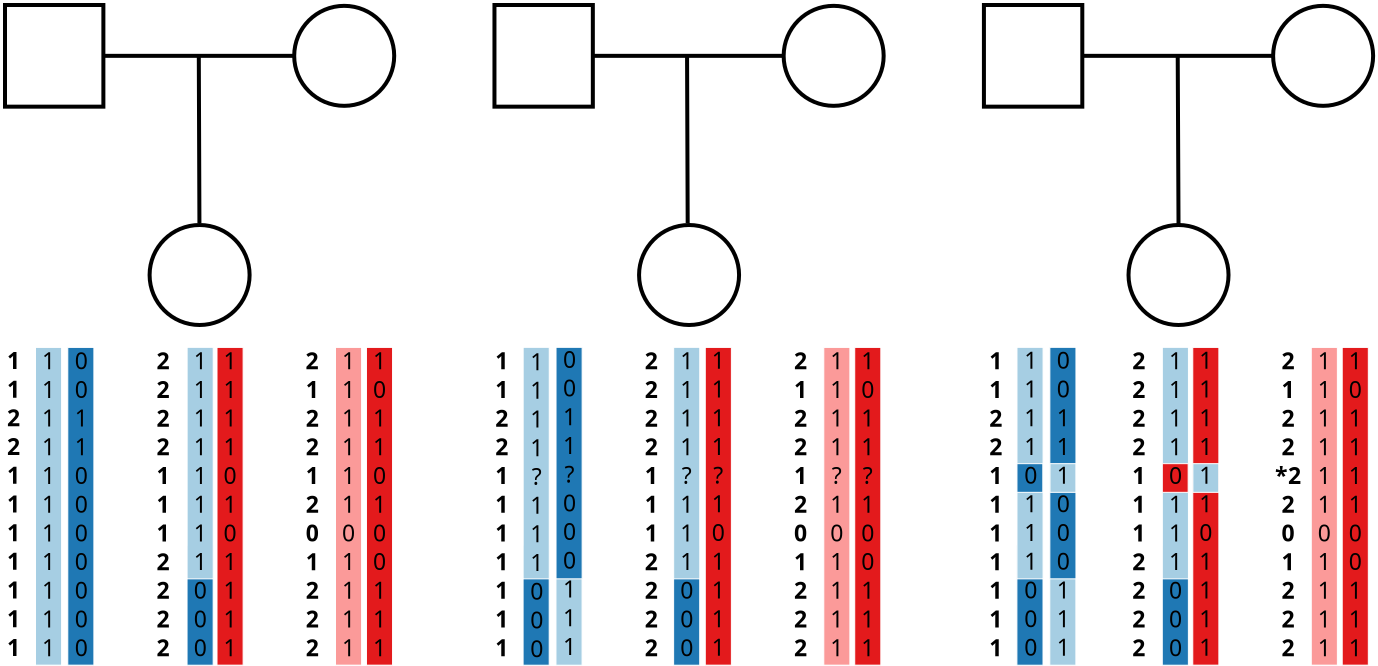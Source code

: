 <?xml version="1.0" encoding="UTF-8"?>
<dia:diagram xmlns:dia="http://www.lysator.liu.se/~alla/dia/">
  <dia:layer name="Background" visible="true" active="true">
    <dia:group>
      <dia:object type="Flowchart - Box" version="0" id="O0">
        <dia:attribute name="obj_pos">
          <dia:point val="66.573,29.511"/>
        </dia:attribute>
        <dia:attribute name="obj_bb">
          <dia:rectangle val="66.573,29.511;67.879,35.511"/>
        </dia:attribute>
        <dia:attribute name="elem_corner">
          <dia:point val="66.573,29.511"/>
        </dia:attribute>
        <dia:attribute name="elem_width">
          <dia:real val="1.306"/>
        </dia:attribute>
        <dia:attribute name="elem_height">
          <dia:real val="6"/>
        </dia:attribute>
        <dia:attribute name="border_width">
          <dia:real val="1.175e-38"/>
        </dia:attribute>
        <dia:attribute name="border_color">
          <dia:color val="#ffffff"/>
        </dia:attribute>
        <dia:attribute name="inner_color">
          <dia:color val="#1f78b4"/>
        </dia:attribute>
        <dia:attribute name="show_background">
          <dia:boolean val="true"/>
        </dia:attribute>
        <dia:attribute name="padding">
          <dia:real val="0.5"/>
        </dia:attribute>
        <dia:attribute name="text">
          <dia:composite type="text">
            <dia:attribute name="string">
              <dia:string>##</dia:string>
            </dia:attribute>
            <dia:attribute name="font">
              <dia:font family="sans" style="0" name="Helvetica"/>
            </dia:attribute>
            <dia:attribute name="height">
              <dia:real val="0.8"/>
            </dia:attribute>
            <dia:attribute name="pos">
              <dia:point val="67.226,32.706"/>
            </dia:attribute>
            <dia:attribute name="color">
              <dia:color val="#000000"/>
            </dia:attribute>
            <dia:attribute name="alignment">
              <dia:enum val="1"/>
            </dia:attribute>
          </dia:composite>
        </dia:attribute>
      </dia:object>
      <dia:object type="Flowchart - Box" version="0" id="O1">
        <dia:attribute name="obj_pos">
          <dia:point val="66.576,19.616"/>
        </dia:attribute>
        <dia:attribute name="obj_bb">
          <dia:rectangle val="66.576,19.616;67.882,31.193"/>
        </dia:attribute>
        <dia:attribute name="elem_corner">
          <dia:point val="66.576,19.616"/>
        </dia:attribute>
        <dia:attribute name="elem_width">
          <dia:real val="1.306"/>
        </dia:attribute>
        <dia:attribute name="elem_height">
          <dia:real val="11.576"/>
        </dia:attribute>
        <dia:attribute name="border_width">
          <dia:real val="1.175e-38"/>
        </dia:attribute>
        <dia:attribute name="border_color">
          <dia:color val="#ffffff"/>
        </dia:attribute>
        <dia:attribute name="inner_color">
          <dia:color val="#a6cee3"/>
        </dia:attribute>
        <dia:attribute name="show_background">
          <dia:boolean val="true"/>
        </dia:attribute>
        <dia:attribute name="padding">
          <dia:real val="0.5"/>
        </dia:attribute>
        <dia:attribute name="text">
          <dia:composite type="text">
            <dia:attribute name="string">
              <dia:string>##</dia:string>
            </dia:attribute>
            <dia:attribute name="font">
              <dia:font family="sans" style="0" name="Helvetica"/>
            </dia:attribute>
            <dia:attribute name="height">
              <dia:real val="0.8"/>
            </dia:attribute>
            <dia:attribute name="pos">
              <dia:point val="67.229,25.599"/>
            </dia:attribute>
            <dia:attribute name="color">
              <dia:color val="#000000"/>
            </dia:attribute>
            <dia:attribute name="alignment">
              <dia:enum val="1"/>
            </dia:attribute>
          </dia:composite>
        </dia:attribute>
      </dia:object>
    </dia:group>
    <dia:object type="Flowchart - Box" version="0" id="O2">
      <dia:attribute name="obj_pos">
        <dia:point val="66.576,25.433"/>
      </dia:attribute>
      <dia:attribute name="obj_bb">
        <dia:rectangle val="66.576,25.433;67.87,26.867"/>
      </dia:attribute>
      <dia:attribute name="elem_corner">
        <dia:point val="66.576,25.433"/>
      </dia:attribute>
      <dia:attribute name="elem_width">
        <dia:real val="1.293"/>
      </dia:attribute>
      <dia:attribute name="elem_height">
        <dia:real val="1.434"/>
      </dia:attribute>
      <dia:attribute name="border_width">
        <dia:real val="1.175e-38"/>
      </dia:attribute>
      <dia:attribute name="border_color">
        <dia:color val="#ffffff"/>
      </dia:attribute>
      <dia:attribute name="inner_color">
        <dia:color val="#1f78b4"/>
      </dia:attribute>
      <dia:attribute name="show_background">
        <dia:boolean val="true"/>
      </dia:attribute>
      <dia:attribute name="padding">
        <dia:real val="0.5"/>
      </dia:attribute>
      <dia:attribute name="text">
        <dia:composite type="text">
          <dia:attribute name="string">
            <dia:string>##</dia:string>
          </dia:attribute>
          <dia:attribute name="font">
            <dia:font family="sans" style="0" name="Helvetica"/>
          </dia:attribute>
          <dia:attribute name="height">
            <dia:real val="0.1"/>
          </dia:attribute>
          <dia:attribute name="pos">
            <dia:point val="67.223,26.175"/>
          </dia:attribute>
          <dia:attribute name="color">
            <dia:color val="#000000"/>
          </dia:attribute>
          <dia:attribute name="alignment">
            <dia:enum val="1"/>
          </dia:attribute>
        </dia:composite>
      </dia:attribute>
    </dia:object>
    <dia:object type="Flowchart - Box" version="0" id="O3">
      <dia:attribute name="obj_pos">
        <dia:point val="75.366,19.62"/>
      </dia:attribute>
      <dia:attribute name="obj_bb">
        <dia:rectangle val="75.366,19.62;76.671,35.508"/>
      </dia:attribute>
      <dia:attribute name="elem_corner">
        <dia:point val="75.366,19.62"/>
      </dia:attribute>
      <dia:attribute name="elem_width">
        <dia:real val="1.306"/>
      </dia:attribute>
      <dia:attribute name="elem_height">
        <dia:real val="15.888"/>
      </dia:attribute>
      <dia:attribute name="border_width">
        <dia:real val="1.175e-38"/>
      </dia:attribute>
      <dia:attribute name="border_color">
        <dia:color val="#ffffff"/>
      </dia:attribute>
      <dia:attribute name="inner_color">
        <dia:color val="#e31a1c"/>
      </dia:attribute>
      <dia:attribute name="show_background">
        <dia:boolean val="true"/>
      </dia:attribute>
      <dia:attribute name="padding">
        <dia:real val="0.5"/>
      </dia:attribute>
      <dia:attribute name="text">
        <dia:composite type="text">
          <dia:attribute name="string">
            <dia:string>##</dia:string>
          </dia:attribute>
          <dia:attribute name="font">
            <dia:font family="sans" style="0" name="Helvetica"/>
          </dia:attribute>
          <dia:attribute name="height">
            <dia:real val="0.8"/>
          </dia:attribute>
          <dia:attribute name="pos">
            <dia:point val="76.019,27.759"/>
          </dia:attribute>
          <dia:attribute name="color">
            <dia:color val="#000000"/>
          </dia:attribute>
          <dia:attribute name="alignment">
            <dia:enum val="1"/>
          </dia:attribute>
        </dia:composite>
      </dia:attribute>
    </dia:object>
    <dia:object type="Flowchart - Box" version="0" id="O4">
      <dia:attribute name="obj_pos">
        <dia:point val="75.372,25.433"/>
      </dia:attribute>
      <dia:attribute name="obj_bb">
        <dia:rectangle val="75.372,25.433;76.665,26.867"/>
      </dia:attribute>
      <dia:attribute name="elem_corner">
        <dia:point val="75.372,25.433"/>
      </dia:attribute>
      <dia:attribute name="elem_width">
        <dia:real val="1.293"/>
      </dia:attribute>
      <dia:attribute name="elem_height">
        <dia:real val="1.434"/>
      </dia:attribute>
      <dia:attribute name="border_width">
        <dia:real val="1.175e-38"/>
      </dia:attribute>
      <dia:attribute name="border_color">
        <dia:color val="#ffffff"/>
      </dia:attribute>
      <dia:attribute name="inner_color">
        <dia:color val="#a6cee3"/>
      </dia:attribute>
      <dia:attribute name="show_background">
        <dia:boolean val="true"/>
      </dia:attribute>
      <dia:attribute name="padding">
        <dia:real val="0.5"/>
      </dia:attribute>
      <dia:attribute name="text">
        <dia:composite type="text">
          <dia:attribute name="string">
            <dia:string>##</dia:string>
          </dia:attribute>
          <dia:attribute name="font">
            <dia:font family="sans" style="0" name="Helvetica"/>
          </dia:attribute>
          <dia:attribute name="height">
            <dia:real val="0.1"/>
          </dia:attribute>
          <dia:attribute name="pos">
            <dia:point val="76.019,26.175"/>
          </dia:attribute>
          <dia:attribute name="color">
            <dia:color val="#000000"/>
          </dia:attribute>
          <dia:attribute name="alignment">
            <dia:enum val="1"/>
          </dia:attribute>
        </dia:composite>
      </dia:attribute>
    </dia:object>
    <dia:object type="Flowchart - Box" version="0" id="O5">
      <dia:attribute name="obj_pos">
        <dia:point val="73.841,29.511"/>
      </dia:attribute>
      <dia:attribute name="obj_bb">
        <dia:rectangle val="73.841,29.511;75.147,35.511"/>
      </dia:attribute>
      <dia:attribute name="elem_corner">
        <dia:point val="73.841,29.511"/>
      </dia:attribute>
      <dia:attribute name="elem_width">
        <dia:real val="1.306"/>
      </dia:attribute>
      <dia:attribute name="elem_height">
        <dia:real val="6"/>
      </dia:attribute>
      <dia:attribute name="border_width">
        <dia:real val="1.175e-38"/>
      </dia:attribute>
      <dia:attribute name="border_color">
        <dia:color val="#ffffff"/>
      </dia:attribute>
      <dia:attribute name="inner_color">
        <dia:color val="#1f78b4"/>
      </dia:attribute>
      <dia:attribute name="show_background">
        <dia:boolean val="true"/>
      </dia:attribute>
      <dia:attribute name="padding">
        <dia:real val="0.5"/>
      </dia:attribute>
      <dia:attribute name="text">
        <dia:composite type="text">
          <dia:attribute name="string">
            <dia:string>##</dia:string>
          </dia:attribute>
          <dia:attribute name="font">
            <dia:font family="sans" style="0" name="Helvetica"/>
          </dia:attribute>
          <dia:attribute name="height">
            <dia:real val="0.8"/>
          </dia:attribute>
          <dia:attribute name="pos">
            <dia:point val="74.494,32.706"/>
          </dia:attribute>
          <dia:attribute name="color">
            <dia:color val="#000000"/>
          </dia:attribute>
          <dia:attribute name="alignment">
            <dia:enum val="1"/>
          </dia:attribute>
        </dia:composite>
      </dia:attribute>
    </dia:object>
    <dia:object type="Flowchart - Box" version="0" id="O6">
      <dia:attribute name="obj_pos">
        <dia:point val="73.844,19.616"/>
      </dia:attribute>
      <dia:attribute name="obj_bb">
        <dia:rectangle val="73.844,19.616;75.15,31.193"/>
      </dia:attribute>
      <dia:attribute name="elem_corner">
        <dia:point val="73.844,19.616"/>
      </dia:attribute>
      <dia:attribute name="elem_width">
        <dia:real val="1.306"/>
      </dia:attribute>
      <dia:attribute name="elem_height">
        <dia:real val="11.576"/>
      </dia:attribute>
      <dia:attribute name="border_width">
        <dia:real val="1.175e-38"/>
      </dia:attribute>
      <dia:attribute name="border_color">
        <dia:color val="#ffffff"/>
      </dia:attribute>
      <dia:attribute name="inner_color">
        <dia:color val="#a6cee3"/>
      </dia:attribute>
      <dia:attribute name="show_background">
        <dia:boolean val="true"/>
      </dia:attribute>
      <dia:attribute name="padding">
        <dia:real val="0.5"/>
      </dia:attribute>
      <dia:attribute name="text">
        <dia:composite type="text">
          <dia:attribute name="string">
            <dia:string>##</dia:string>
          </dia:attribute>
          <dia:attribute name="font">
            <dia:font family="sans" style="0" name="Helvetica"/>
          </dia:attribute>
          <dia:attribute name="height">
            <dia:real val="0.8"/>
          </dia:attribute>
          <dia:attribute name="pos">
            <dia:point val="74.497,25.599"/>
          </dia:attribute>
          <dia:attribute name="color">
            <dia:color val="#000000"/>
          </dia:attribute>
          <dia:attribute name="alignment">
            <dia:enum val="1"/>
          </dia:attribute>
        </dia:composite>
      </dia:attribute>
    </dia:object>
    <dia:object type="Flowchart - Box" version="0" id="O7">
      <dia:attribute name="obj_pos">
        <dia:point val="73.843,25.433"/>
      </dia:attribute>
      <dia:attribute name="obj_bb">
        <dia:rectangle val="73.843,25.433;75.136,26.867"/>
      </dia:attribute>
      <dia:attribute name="elem_corner">
        <dia:point val="73.843,25.433"/>
      </dia:attribute>
      <dia:attribute name="elem_width">
        <dia:real val="1.293"/>
      </dia:attribute>
      <dia:attribute name="elem_height">
        <dia:real val="1.434"/>
      </dia:attribute>
      <dia:attribute name="border_width">
        <dia:real val="1.175e-38"/>
      </dia:attribute>
      <dia:attribute name="border_color">
        <dia:color val="#ffffff"/>
      </dia:attribute>
      <dia:attribute name="inner_color">
        <dia:color val="#e31a1c"/>
      </dia:attribute>
      <dia:attribute name="show_background">
        <dia:boolean val="true"/>
      </dia:attribute>
      <dia:attribute name="padding">
        <dia:real val="0.5"/>
      </dia:attribute>
      <dia:attribute name="text">
        <dia:composite type="text">
          <dia:attribute name="string">
            <dia:string>##</dia:string>
          </dia:attribute>
          <dia:attribute name="font">
            <dia:font family="sans" style="0" name="Helvetica"/>
          </dia:attribute>
          <dia:attribute name="height">
            <dia:real val="0.1"/>
          </dia:attribute>
          <dia:attribute name="pos">
            <dia:point val="74.49,26.175"/>
          </dia:attribute>
          <dia:attribute name="color">
            <dia:color val="#000000"/>
          </dia:attribute>
          <dia:attribute name="alignment">
            <dia:enum val="1"/>
          </dia:attribute>
        </dia:composite>
      </dia:attribute>
    </dia:object>
    <dia:group>
      <dia:object type="Standard - Line" version="0" id="O8">
        <dia:attribute name="obj_pos">
          <dia:point val="25.668,5.042"/>
        </dia:attribute>
        <dia:attribute name="obj_bb">
          <dia:rectangle val="25.567,4.941;25.799,13.505"/>
        </dia:attribute>
        <dia:attribute name="conn_endpoints">
          <dia:point val="25.668,5.042"/>
          <dia:point val="25.699,13.405"/>
        </dia:attribute>
        <dia:attribute name="numcp">
          <dia:int val="1"/>
        </dia:attribute>
        <dia:attribute name="line_width">
          <dia:real val="0.2"/>
        </dia:attribute>
      </dia:object>
      <dia:object type="Standard - Text" version="1" id="O9">
        <dia:attribute name="obj_pos">
          <dia:point val="25.708,18.495"/>
        </dia:attribute>
        <dia:attribute name="obj_bb">
          <dia:rectangle val="25.708,17.9;25.708,18.645"/>
        </dia:attribute>
        <dia:attribute name="text">
          <dia:composite type="text">
            <dia:attribute name="string">
              <dia:string>##</dia:string>
            </dia:attribute>
            <dia:attribute name="font">
              <dia:font family="sans" style="0" name="Helvetica"/>
            </dia:attribute>
            <dia:attribute name="height">
              <dia:real val="0.8"/>
            </dia:attribute>
            <dia:attribute name="pos">
              <dia:point val="25.708,18.495"/>
            </dia:attribute>
            <dia:attribute name="color">
              <dia:color val="#000000"/>
            </dia:attribute>
            <dia:attribute name="alignment">
              <dia:enum val="0"/>
            </dia:attribute>
          </dia:composite>
        </dia:attribute>
        <dia:attribute name="valign">
          <dia:enum val="3"/>
        </dia:attribute>
      </dia:object>
      <dia:object type="Standard - Text" version="1" id="O10">
        <dia:attribute name="obj_pos">
          <dia:point val="25.708,18.495"/>
        </dia:attribute>
        <dia:attribute name="obj_bb">
          <dia:rectangle val="25.708,17.9;25.708,18.645"/>
        </dia:attribute>
        <dia:attribute name="text">
          <dia:composite type="text">
            <dia:attribute name="string">
              <dia:string>##</dia:string>
            </dia:attribute>
            <dia:attribute name="font">
              <dia:font family="sans" style="0" name="Helvetica"/>
            </dia:attribute>
            <dia:attribute name="height">
              <dia:real val="0.8"/>
            </dia:attribute>
            <dia:attribute name="pos">
              <dia:point val="25.708,18.495"/>
            </dia:attribute>
            <dia:attribute name="color">
              <dia:color val="#000000"/>
            </dia:attribute>
            <dia:attribute name="alignment">
              <dia:enum val="0"/>
            </dia:attribute>
          </dia:composite>
        </dia:attribute>
        <dia:attribute name="valign">
          <dia:enum val="3"/>
        </dia:attribute>
      </dia:object>
      <dia:object type="Standard - Text" version="1" id="O11">
        <dia:attribute name="obj_pos">
          <dia:point val="25.708,18.5"/>
        </dia:attribute>
        <dia:attribute name="obj_bb">
          <dia:rectangle val="25.708,17.905;25.708,18.65"/>
        </dia:attribute>
        <dia:attribute name="text">
          <dia:composite type="text">
            <dia:attribute name="string">
              <dia:string>##</dia:string>
            </dia:attribute>
            <dia:attribute name="font">
              <dia:font family="sans" style="0" name="Helvetica"/>
            </dia:attribute>
            <dia:attribute name="height">
              <dia:real val="0.8"/>
            </dia:attribute>
            <dia:attribute name="pos">
              <dia:point val="25.708,18.5"/>
            </dia:attribute>
            <dia:attribute name="color">
              <dia:color val="#000000"/>
            </dia:attribute>
            <dia:attribute name="alignment">
              <dia:enum val="0"/>
            </dia:attribute>
          </dia:composite>
        </dia:attribute>
        <dia:attribute name="valign">
          <dia:enum val="3"/>
        </dia:attribute>
      </dia:object>
      <dia:group>
        <dia:group>
          <dia:object type="Geometric - Perfect Circle" version="1" id="O12">
            <dia:attribute name="obj_pos">
              <dia:point val="23.208,13.5"/>
            </dia:attribute>
            <dia:attribute name="obj_bb">
              <dia:rectangle val="23.108,13.4;28.308,18.6"/>
            </dia:attribute>
            <dia:attribute name="meta">
              <dia:composite type="dict"/>
            </dia:attribute>
            <dia:attribute name="elem_corner">
              <dia:point val="23.208,13.5"/>
            </dia:attribute>
            <dia:attribute name="elem_width">
              <dia:real val="5"/>
            </dia:attribute>
            <dia:attribute name="elem_height">
              <dia:real val="5"/>
            </dia:attribute>
            <dia:attribute name="line_width">
              <dia:real val="0.2"/>
            </dia:attribute>
            <dia:attribute name="line_colour">
              <dia:color val="#000000"/>
            </dia:attribute>
            <dia:attribute name="fill_colour">
              <dia:color val="#ffffff"/>
            </dia:attribute>
            <dia:attribute name="show_background">
              <dia:boolean val="true"/>
            </dia:attribute>
            <dia:attribute name="line_style">
              <dia:enum val="0"/>
              <dia:real val="0.1"/>
            </dia:attribute>
            <dia:attribute name="flip_horizontal">
              <dia:boolean val="false"/>
            </dia:attribute>
            <dia:attribute name="flip_vertical">
              <dia:boolean val="false"/>
            </dia:attribute>
            <dia:attribute name="subscale">
              <dia:real val="1"/>
            </dia:attribute>
          </dia:object>
          <dia:group>
            <dia:object type="Geometric - Perfect Square" version="1" id="O13">
              <dia:attribute name="obj_pos">
                <dia:point val="15.978,2.5"/>
              </dia:attribute>
              <dia:attribute name="obj_bb">
                <dia:rectangle val="15.878,2.4;20.998,7.683"/>
              </dia:attribute>
              <dia:attribute name="meta">
                <dia:composite type="dict"/>
              </dia:attribute>
              <dia:attribute name="elem_corner">
                <dia:point val="15.978,2.5"/>
              </dia:attribute>
              <dia:attribute name="elem_width">
                <dia:real val="4.919"/>
              </dia:attribute>
              <dia:attribute name="elem_height">
                <dia:real val="5.083"/>
              </dia:attribute>
              <dia:attribute name="line_width">
                <dia:real val="0.2"/>
              </dia:attribute>
              <dia:attribute name="line_colour">
                <dia:color val="#000000"/>
              </dia:attribute>
              <dia:attribute name="fill_colour">
                <dia:color val="#ffffff"/>
              </dia:attribute>
              <dia:attribute name="show_background">
                <dia:boolean val="true"/>
              </dia:attribute>
              <dia:attribute name="line_style">
                <dia:enum val="0"/>
                <dia:real val="0.1"/>
              </dia:attribute>
              <dia:attribute name="flip_horizontal">
                <dia:boolean val="false"/>
              </dia:attribute>
              <dia:attribute name="flip_vertical">
                <dia:boolean val="false"/>
              </dia:attribute>
              <dia:attribute name="subscale">
                <dia:real val="1"/>
              </dia:attribute>
            </dia:object>
            <dia:object type="Geometric - Perfect Circle" version="1" id="O14">
              <dia:attribute name="obj_pos">
                <dia:point val="30.438,2.542"/>
              </dia:attribute>
              <dia:attribute name="obj_bb">
                <dia:rectangle val="30.338,2.442;35.538,7.642"/>
              </dia:attribute>
              <dia:attribute name="meta">
                <dia:composite type="dict"/>
              </dia:attribute>
              <dia:attribute name="elem_corner">
                <dia:point val="30.438,2.542"/>
              </dia:attribute>
              <dia:attribute name="elem_width">
                <dia:real val="5"/>
              </dia:attribute>
              <dia:attribute name="elem_height">
                <dia:real val="5"/>
              </dia:attribute>
              <dia:attribute name="line_width">
                <dia:real val="0.2"/>
              </dia:attribute>
              <dia:attribute name="line_colour">
                <dia:color val="#000000"/>
              </dia:attribute>
              <dia:attribute name="fill_colour">
                <dia:color val="#ffffff"/>
              </dia:attribute>
              <dia:attribute name="show_background">
                <dia:boolean val="true"/>
              </dia:attribute>
              <dia:attribute name="line_style">
                <dia:enum val="0"/>
                <dia:real val="0.1"/>
              </dia:attribute>
              <dia:attribute name="flip_horizontal">
                <dia:boolean val="false"/>
              </dia:attribute>
              <dia:attribute name="flip_vertical">
                <dia:boolean val="false"/>
              </dia:attribute>
              <dia:attribute name="subscale">
                <dia:real val="1"/>
              </dia:attribute>
            </dia:object>
            <dia:object type="Standard - Line" version="0" id="O15">
              <dia:attribute name="obj_pos">
                <dia:point val="20.898,5.042"/>
              </dia:attribute>
              <dia:attribute name="obj_bb">
                <dia:rectangle val="20.798,4.942;30.538,5.142"/>
              </dia:attribute>
              <dia:attribute name="conn_endpoints">
                <dia:point val="20.898,5.042"/>
                <dia:point val="30.438,5.042"/>
              </dia:attribute>
              <dia:attribute name="numcp">
                <dia:int val="1"/>
              </dia:attribute>
              <dia:attribute name="line_width">
                <dia:real val="0.2"/>
              </dia:attribute>
              <dia:connections>
                <dia:connection handle="0" to="O13" connection="5"/>
                <dia:connection handle="1" to="O14" connection="2"/>
              </dia:connections>
            </dia:object>
          </dia:group>
        </dia:group>
        <dia:group>
          <dia:group>
            <dia:object type="Standard - Text" version="1" id="O16">
              <dia:attribute name="obj_pos">
                <dia:point val="31.337,20.713"/>
              </dia:attribute>
              <dia:attribute name="obj_bb">
                <dia:rectangle val="30.992,19.708;31.682,35.419"/>
              </dia:attribute>
              <dia:attribute name="text">
                <dia:composite type="text">
                  <dia:attribute name="string">
                    <dia:string>#2
1
2
2
1
2
0
1
2
2
2#</dia:string>
                  </dia:attribute>
                  <dia:attribute name="font">
                    <dia:font family="Courier 10 Pitch" style="80" name="Courier"/>
                  </dia:attribute>
                  <dia:attribute name="height">
                    <dia:real val="1.435"/>
                  </dia:attribute>
                  <dia:attribute name="pos">
                    <dia:point val="31.337,20.713"/>
                  </dia:attribute>
                  <dia:attribute name="color">
                    <dia:color val="#000000"/>
                  </dia:attribute>
                  <dia:attribute name="alignment">
                    <dia:enum val="1"/>
                  </dia:attribute>
                </dia:composite>
              </dia:attribute>
              <dia:attribute name="valign">
                <dia:enum val="3"/>
              </dia:attribute>
            </dia:object>
            <dia:object type="Flowchart - Box" version="0" id="O17">
              <dia:attribute name="obj_pos">
                <dia:point val="34.05,19.62"/>
              </dia:attribute>
              <dia:attribute name="obj_bb">
                <dia:rectangle val="34.05,19.62;35.356,35.508"/>
              </dia:attribute>
              <dia:attribute name="elem_corner">
                <dia:point val="34.05,19.62"/>
              </dia:attribute>
              <dia:attribute name="elem_width">
                <dia:real val="1.306"/>
              </dia:attribute>
              <dia:attribute name="elem_height">
                <dia:real val="15.888"/>
              </dia:attribute>
              <dia:attribute name="border_width">
                <dia:real val="1.175e-38"/>
              </dia:attribute>
              <dia:attribute name="border_color">
                <dia:color val="#ffffff"/>
              </dia:attribute>
              <dia:attribute name="inner_color">
                <dia:color val="#e31a1c"/>
              </dia:attribute>
              <dia:attribute name="show_background">
                <dia:boolean val="true"/>
              </dia:attribute>
              <dia:attribute name="padding">
                <dia:real val="0.5"/>
              </dia:attribute>
              <dia:attribute name="text">
                <dia:composite type="text">
                  <dia:attribute name="string">
                    <dia:string>##</dia:string>
                  </dia:attribute>
                  <dia:attribute name="font">
                    <dia:font family="sans" style="0" name="Helvetica"/>
                  </dia:attribute>
                  <dia:attribute name="height">
                    <dia:real val="0.8"/>
                  </dia:attribute>
                  <dia:attribute name="pos">
                    <dia:point val="34.703,27.759"/>
                  </dia:attribute>
                  <dia:attribute name="color">
                    <dia:color val="#000000"/>
                  </dia:attribute>
                  <dia:attribute name="alignment">
                    <dia:enum val="1"/>
                  </dia:attribute>
                </dia:composite>
              </dia:attribute>
            </dia:object>
            <dia:object type="Standard - Text" version="1" id="O18">
              <dia:attribute name="obj_pos">
                <dia:point val="34.703,20.709"/>
              </dia:attribute>
              <dia:attribute name="obj_bb">
                <dia:rectangle val="34.358,19.722;35.048,35.405"/>
              </dia:attribute>
              <dia:attribute name="text">
                <dia:composite type="text">
                  <dia:attribute name="string">
                    <dia:string>#1
0
1
1
0
1
0
0
1
1
1#</dia:string>
                  </dia:attribute>
                  <dia:attribute name="font">
                    <dia:font family="Courier 10 Pitch" style="0" name="Courier"/>
                  </dia:attribute>
                  <dia:attribute name="height">
                    <dia:real val="1.435"/>
                  </dia:attribute>
                  <dia:attribute name="pos">
                    <dia:point val="34.703,20.709"/>
                  </dia:attribute>
                  <dia:attribute name="color">
                    <dia:color val="#000000"/>
                  </dia:attribute>
                  <dia:attribute name="alignment">
                    <dia:enum val="1"/>
                  </dia:attribute>
                </dia:composite>
              </dia:attribute>
              <dia:attribute name="valign">
                <dia:enum val="3"/>
              </dia:attribute>
            </dia:object>
            <dia:object type="Flowchart - Box" version="0" id="O19">
              <dia:attribute name="obj_pos">
                <dia:point val="32.503,19.62"/>
              </dia:attribute>
              <dia:attribute name="obj_bb">
                <dia:rectangle val="32.503,19.62;33.809,35.508"/>
              </dia:attribute>
              <dia:attribute name="elem_corner">
                <dia:point val="32.503,19.62"/>
              </dia:attribute>
              <dia:attribute name="elem_width">
                <dia:real val="1.306"/>
              </dia:attribute>
              <dia:attribute name="elem_height">
                <dia:real val="15.888"/>
              </dia:attribute>
              <dia:attribute name="border_width">
                <dia:real val="1.175e-38"/>
              </dia:attribute>
              <dia:attribute name="border_color">
                <dia:color val="#ffffff"/>
              </dia:attribute>
              <dia:attribute name="inner_color">
                <dia:color val="#fb9a99"/>
              </dia:attribute>
              <dia:attribute name="show_background">
                <dia:boolean val="true"/>
              </dia:attribute>
              <dia:attribute name="padding">
                <dia:real val="0.5"/>
              </dia:attribute>
              <dia:attribute name="text">
                <dia:composite type="text">
                  <dia:attribute name="string">
                    <dia:string>##</dia:string>
                  </dia:attribute>
                  <dia:attribute name="font">
                    <dia:font family="sans" style="0" name="Helvetica"/>
                  </dia:attribute>
                  <dia:attribute name="height">
                    <dia:real val="0.8"/>
                  </dia:attribute>
                  <dia:attribute name="pos">
                    <dia:point val="33.156,27.759"/>
                  </dia:attribute>
                  <dia:attribute name="color">
                    <dia:color val="#000000"/>
                  </dia:attribute>
                  <dia:attribute name="alignment">
                    <dia:enum val="1"/>
                  </dia:attribute>
                </dia:composite>
              </dia:attribute>
            </dia:object>
            <dia:object type="Standard - Text" version="1" id="O20">
              <dia:attribute name="obj_pos">
                <dia:point val="33.156,20.709"/>
              </dia:attribute>
              <dia:attribute name="obj_bb">
                <dia:rectangle val="32.811,19.722;33.501,35.405"/>
              </dia:attribute>
              <dia:attribute name="text">
                <dia:composite type="text">
                  <dia:attribute name="string">
                    <dia:string>#1
1
1
1
1
1
0
1
1
1
1#</dia:string>
                  </dia:attribute>
                  <dia:attribute name="font">
                    <dia:font family="Courier 10 Pitch" style="0" name="Courier"/>
                  </dia:attribute>
                  <dia:attribute name="height">
                    <dia:real val="1.435"/>
                  </dia:attribute>
                  <dia:attribute name="pos">
                    <dia:point val="33.156,20.709"/>
                  </dia:attribute>
                  <dia:attribute name="color">
                    <dia:color val="#000000"/>
                  </dia:attribute>
                  <dia:attribute name="alignment">
                    <dia:enum val="1"/>
                  </dia:attribute>
                </dia:composite>
              </dia:attribute>
              <dia:attribute name="valign">
                <dia:enum val="3"/>
              </dia:attribute>
            </dia:object>
          </dia:group>
          <dia:group>
            <dia:object type="Standard - Text" version="1" id="O21">
              <dia:attribute name="obj_pos">
                <dia:point val="16.406,20.696"/>
              </dia:attribute>
              <dia:attribute name="obj_bb">
                <dia:rectangle val="16.061,19.691;16.751,35.402"/>
              </dia:attribute>
              <dia:attribute name="text">
                <dia:composite type="text">
                  <dia:attribute name="string">
                    <dia:string>#1
1
2
2
1
1
1
1
1
1
1#</dia:string>
                  </dia:attribute>
                  <dia:attribute name="font">
                    <dia:font family="Courier 10 Pitch" style="80" name="Courier"/>
                  </dia:attribute>
                  <dia:attribute name="height">
                    <dia:real val="1.435"/>
                  </dia:attribute>
                  <dia:attribute name="pos">
                    <dia:point val="16.406,20.696"/>
                  </dia:attribute>
                  <dia:attribute name="color">
                    <dia:color val="#000000"/>
                  </dia:attribute>
                  <dia:attribute name="alignment">
                    <dia:enum val="1"/>
                  </dia:attribute>
                </dia:composite>
              </dia:attribute>
              <dia:attribute name="valign">
                <dia:enum val="3"/>
              </dia:attribute>
            </dia:object>
            <dia:object type="Flowchart - Box" version="0" id="O22">
              <dia:attribute name="obj_pos">
                <dia:point val="19.117,19.62"/>
              </dia:attribute>
              <dia:attribute name="obj_bb">
                <dia:rectangle val="19.117,19.62;20.423,35.508"/>
              </dia:attribute>
              <dia:attribute name="elem_corner">
                <dia:point val="19.117,19.62"/>
              </dia:attribute>
              <dia:attribute name="elem_width">
                <dia:real val="1.306"/>
              </dia:attribute>
              <dia:attribute name="elem_height">
                <dia:real val="15.888"/>
              </dia:attribute>
              <dia:attribute name="border_width">
                <dia:real val="1.175e-38"/>
              </dia:attribute>
              <dia:attribute name="border_color">
                <dia:color val="#ffffff"/>
              </dia:attribute>
              <dia:attribute name="inner_color">
                <dia:color val="#1f78b4"/>
              </dia:attribute>
              <dia:attribute name="show_background">
                <dia:boolean val="true"/>
              </dia:attribute>
              <dia:attribute name="padding">
                <dia:real val="0.5"/>
              </dia:attribute>
              <dia:attribute name="text">
                <dia:composite type="text">
                  <dia:attribute name="string">
                    <dia:string>##</dia:string>
                  </dia:attribute>
                  <dia:attribute name="font">
                    <dia:font family="sans" style="0" name="Helvetica"/>
                  </dia:attribute>
                  <dia:attribute name="height">
                    <dia:real val="0.8"/>
                  </dia:attribute>
                  <dia:attribute name="pos">
                    <dia:point val="19.77,27.759"/>
                  </dia:attribute>
                  <dia:attribute name="color">
                    <dia:color val="#000000"/>
                  </dia:attribute>
                  <dia:attribute name="alignment">
                    <dia:enum val="1"/>
                  </dia:attribute>
                </dia:composite>
              </dia:attribute>
            </dia:object>
            <dia:object type="Standard - Text" version="1" id="O23">
              <dia:attribute name="obj_pos">
                <dia:point val="19.787,20.709"/>
              </dia:attribute>
              <dia:attribute name="obj_bb">
                <dia:rectangle val="19.442,19.722;20.132,35.405"/>
              </dia:attribute>
              <dia:attribute name="text">
                <dia:composite type="text">
                  <dia:attribute name="string">
                    <dia:string>#0
0
1
1
0
0
0
0
0
0
0#</dia:string>
                  </dia:attribute>
                  <dia:attribute name="font">
                    <dia:font family="Courier 10 Pitch" style="0" name="Courier"/>
                  </dia:attribute>
                  <dia:attribute name="height">
                    <dia:real val="1.435"/>
                  </dia:attribute>
                  <dia:attribute name="pos">
                    <dia:point val="19.787,20.709"/>
                  </dia:attribute>
                  <dia:attribute name="color">
                    <dia:color val="#000000"/>
                  </dia:attribute>
                  <dia:attribute name="alignment">
                    <dia:enum val="1"/>
                  </dia:attribute>
                </dia:composite>
              </dia:attribute>
              <dia:attribute name="valign">
                <dia:enum val="3"/>
              </dia:attribute>
            </dia:object>
            <dia:object type="Flowchart - Box" version="0" id="O24">
              <dia:attribute name="obj_pos">
                <dia:point val="17.503,19.62"/>
              </dia:attribute>
              <dia:attribute name="obj_bb">
                <dia:rectangle val="17.503,19.62;18.809,35.508"/>
              </dia:attribute>
              <dia:attribute name="elem_corner">
                <dia:point val="17.503,19.62"/>
              </dia:attribute>
              <dia:attribute name="elem_width">
                <dia:real val="1.306"/>
              </dia:attribute>
              <dia:attribute name="elem_height">
                <dia:real val="15.888"/>
              </dia:attribute>
              <dia:attribute name="border_width">
                <dia:real val="1.175e-38"/>
              </dia:attribute>
              <dia:attribute name="border_color">
                <dia:color val="#ffffff"/>
              </dia:attribute>
              <dia:attribute name="inner_color">
                <dia:color val="#a6cee3"/>
              </dia:attribute>
              <dia:attribute name="show_background">
                <dia:boolean val="true"/>
              </dia:attribute>
              <dia:attribute name="padding">
                <dia:real val="0.5"/>
              </dia:attribute>
              <dia:attribute name="text">
                <dia:composite type="text">
                  <dia:attribute name="string">
                    <dia:string>##</dia:string>
                  </dia:attribute>
                  <dia:attribute name="font">
                    <dia:font family="sans" style="0" name="Helvetica"/>
                  </dia:attribute>
                  <dia:attribute name="height">
                    <dia:real val="0.8"/>
                  </dia:attribute>
                  <dia:attribute name="pos">
                    <dia:point val="18.156,27.759"/>
                  </dia:attribute>
                  <dia:attribute name="color">
                    <dia:color val="#000000"/>
                  </dia:attribute>
                  <dia:attribute name="alignment">
                    <dia:enum val="1"/>
                  </dia:attribute>
                </dia:composite>
              </dia:attribute>
            </dia:object>
            <dia:object type="Standard - Text" version="1" id="O25">
              <dia:attribute name="obj_pos">
                <dia:point val="18.156,20.709"/>
              </dia:attribute>
              <dia:attribute name="obj_bb">
                <dia:rectangle val="17.811,19.722;18.501,35.405"/>
              </dia:attribute>
              <dia:attribute name="text">
                <dia:composite type="text">
                  <dia:attribute name="string">
                    <dia:string>#1
1
1
1
1
1
1
1
1
1
1#</dia:string>
                  </dia:attribute>
                  <dia:attribute name="font">
                    <dia:font family="Courier 10 Pitch" style="0" name="Courier"/>
                  </dia:attribute>
                  <dia:attribute name="height">
                    <dia:real val="1.435"/>
                  </dia:attribute>
                  <dia:attribute name="pos">
                    <dia:point val="18.156,20.709"/>
                  </dia:attribute>
                  <dia:attribute name="color">
                    <dia:color val="#000000"/>
                  </dia:attribute>
                  <dia:attribute name="alignment">
                    <dia:enum val="1"/>
                  </dia:attribute>
                </dia:composite>
              </dia:attribute>
              <dia:attribute name="valign">
                <dia:enum val="3"/>
              </dia:attribute>
            </dia:object>
          </dia:group>
          <dia:group>
            <dia:object type="Flowchart - Box" version="0" id="O26">
              <dia:attribute name="obj_pos">
                <dia:point val="26.578,19.62"/>
              </dia:attribute>
              <dia:attribute name="obj_bb">
                <dia:rectangle val="26.578,19.62;27.884,35.508"/>
              </dia:attribute>
              <dia:attribute name="elem_corner">
                <dia:point val="26.578,19.62"/>
              </dia:attribute>
              <dia:attribute name="elem_width">
                <dia:real val="1.306"/>
              </dia:attribute>
              <dia:attribute name="elem_height">
                <dia:real val="15.888"/>
              </dia:attribute>
              <dia:attribute name="border_width">
                <dia:real val="1.175e-38"/>
              </dia:attribute>
              <dia:attribute name="border_color">
                <dia:color val="#ffffff"/>
              </dia:attribute>
              <dia:attribute name="inner_color">
                <dia:color val="#e31a1c"/>
              </dia:attribute>
              <dia:attribute name="show_background">
                <dia:boolean val="true"/>
              </dia:attribute>
              <dia:attribute name="padding">
                <dia:real val="0.5"/>
              </dia:attribute>
              <dia:attribute name="text">
                <dia:composite type="text">
                  <dia:attribute name="string">
                    <dia:string>##</dia:string>
                  </dia:attribute>
                  <dia:attribute name="font">
                    <dia:font family="sans" style="0" name="Helvetica"/>
                  </dia:attribute>
                  <dia:attribute name="height">
                    <dia:real val="0.8"/>
                  </dia:attribute>
                  <dia:attribute name="pos">
                    <dia:point val="27.231,27.759"/>
                  </dia:attribute>
                  <dia:attribute name="color">
                    <dia:color val="#000000"/>
                  </dia:attribute>
                  <dia:attribute name="alignment">
                    <dia:enum val="1"/>
                  </dia:attribute>
                </dia:composite>
              </dia:attribute>
            </dia:object>
            <dia:object type="Standard - Text" version="1" id="O27">
              <dia:attribute name="obj_pos">
                <dia:point val="27.231,20.709"/>
              </dia:attribute>
              <dia:attribute name="obj_bb">
                <dia:rectangle val="26.886,19.722;27.576,35.405"/>
              </dia:attribute>
              <dia:attribute name="text">
                <dia:composite type="text">
                  <dia:attribute name="string">
                    <dia:string>#1
1
1
1
0
1
0
1
1
1
1#</dia:string>
                  </dia:attribute>
                  <dia:attribute name="font">
                    <dia:font family="Courier 10 Pitch" style="0" name="Courier"/>
                  </dia:attribute>
                  <dia:attribute name="height">
                    <dia:real val="1.435"/>
                  </dia:attribute>
                  <dia:attribute name="pos">
                    <dia:point val="27.231,20.709"/>
                  </dia:attribute>
                  <dia:attribute name="color">
                    <dia:color val="#000000"/>
                  </dia:attribute>
                  <dia:attribute name="alignment">
                    <dia:enum val="1"/>
                  </dia:attribute>
                </dia:composite>
              </dia:attribute>
              <dia:attribute name="valign">
                <dia:enum val="3"/>
              </dia:attribute>
            </dia:object>
            <dia:object type="Standard - Text" version="1" id="O28">
              <dia:attribute name="obj_pos">
                <dia:point val="23.876,20.713"/>
              </dia:attribute>
              <dia:attribute name="obj_bb">
                <dia:rectangle val="23.531,19.708;24.221,35.419"/>
              </dia:attribute>
              <dia:attribute name="text">
                <dia:composite type="text">
                  <dia:attribute name="string">
                    <dia:string>#2
2
2
2
1
1
1
2
2
2
2#</dia:string>
                  </dia:attribute>
                  <dia:attribute name="font">
                    <dia:font family="Courier 10 Pitch" style="80" name="Courier"/>
                  </dia:attribute>
                  <dia:attribute name="height">
                    <dia:real val="1.435"/>
                  </dia:attribute>
                  <dia:attribute name="pos">
                    <dia:point val="23.876,20.713"/>
                  </dia:attribute>
                  <dia:attribute name="color">
                    <dia:color val="#000000"/>
                  </dia:attribute>
                  <dia:attribute name="alignment">
                    <dia:enum val="1"/>
                  </dia:attribute>
                </dia:composite>
              </dia:attribute>
              <dia:attribute name="valign">
                <dia:enum val="3"/>
              </dia:attribute>
            </dia:object>
            <dia:group>
              <dia:group>
                <dia:object type="Flowchart - Box" version="0" id="O29">
                  <dia:attribute name="obj_pos">
                    <dia:point val="25.08,29.511"/>
                  </dia:attribute>
                  <dia:attribute name="obj_bb">
                    <dia:rectangle val="25.08,29.511;26.386,35.511"/>
                  </dia:attribute>
                  <dia:attribute name="elem_corner">
                    <dia:point val="25.08,29.511"/>
                  </dia:attribute>
                  <dia:attribute name="elem_width">
                    <dia:real val="1.306"/>
                  </dia:attribute>
                  <dia:attribute name="elem_height">
                    <dia:real val="6"/>
                  </dia:attribute>
                  <dia:attribute name="border_width">
                    <dia:real val="1.175e-38"/>
                  </dia:attribute>
                  <dia:attribute name="border_color">
                    <dia:color val="#ffffff"/>
                  </dia:attribute>
                  <dia:attribute name="inner_color">
                    <dia:color val="#1f78b4"/>
                  </dia:attribute>
                  <dia:attribute name="show_background">
                    <dia:boolean val="true"/>
                  </dia:attribute>
                  <dia:attribute name="padding">
                    <dia:real val="0.5"/>
                  </dia:attribute>
                  <dia:attribute name="text">
                    <dia:composite type="text">
                      <dia:attribute name="string">
                        <dia:string>##</dia:string>
                      </dia:attribute>
                      <dia:attribute name="font">
                        <dia:font family="sans" style="0" name="Helvetica"/>
                      </dia:attribute>
                      <dia:attribute name="height">
                        <dia:real val="0.8"/>
                      </dia:attribute>
                      <dia:attribute name="pos">
                        <dia:point val="25.733,32.706"/>
                      </dia:attribute>
                      <dia:attribute name="color">
                        <dia:color val="#000000"/>
                      </dia:attribute>
                      <dia:attribute name="alignment">
                        <dia:enum val="1"/>
                      </dia:attribute>
                    </dia:composite>
                  </dia:attribute>
                </dia:object>
                <dia:object type="Flowchart - Box" version="0" id="O30">
                  <dia:attribute name="obj_pos">
                    <dia:point val="25.083,19.616"/>
                  </dia:attribute>
                  <dia:attribute name="obj_bb">
                    <dia:rectangle val="25.083,19.616;26.389,31.193"/>
                  </dia:attribute>
                  <dia:attribute name="elem_corner">
                    <dia:point val="25.083,19.616"/>
                  </dia:attribute>
                  <dia:attribute name="elem_width">
                    <dia:real val="1.306"/>
                  </dia:attribute>
                  <dia:attribute name="elem_height">
                    <dia:real val="11.576"/>
                  </dia:attribute>
                  <dia:attribute name="border_width">
                    <dia:real val="1.175e-38"/>
                  </dia:attribute>
                  <dia:attribute name="border_color">
                    <dia:color val="#ffffff"/>
                  </dia:attribute>
                  <dia:attribute name="inner_color">
                    <dia:color val="#a6cee3"/>
                  </dia:attribute>
                  <dia:attribute name="show_background">
                    <dia:boolean val="true"/>
                  </dia:attribute>
                  <dia:attribute name="padding">
                    <dia:real val="0.5"/>
                  </dia:attribute>
                  <dia:attribute name="text">
                    <dia:composite type="text">
                      <dia:attribute name="string">
                        <dia:string>##</dia:string>
                      </dia:attribute>
                      <dia:attribute name="font">
                        <dia:font family="sans" style="0" name="Helvetica"/>
                      </dia:attribute>
                      <dia:attribute name="height">
                        <dia:real val="0.8"/>
                      </dia:attribute>
                      <dia:attribute name="pos">
                        <dia:point val="25.736,25.599"/>
                      </dia:attribute>
                      <dia:attribute name="color">
                        <dia:color val="#000000"/>
                      </dia:attribute>
                      <dia:attribute name="alignment">
                        <dia:enum val="1"/>
                      </dia:attribute>
                    </dia:composite>
                  </dia:attribute>
                </dia:object>
              </dia:group>
              <dia:object type="Standard - Text" version="1" id="O31">
                <dia:attribute name="obj_pos">
                  <dia:point val="25.735,20.709"/>
                </dia:attribute>
                <dia:attribute name="obj_bb">
                  <dia:rectangle val="25.39,19.722;26.079,35.405"/>
                </dia:attribute>
                <dia:attribute name="text">
                  <dia:composite type="text">
                    <dia:attribute name="string">
                      <dia:string>#1
1
1
1
1
1
1
1
0
0
0#</dia:string>
                    </dia:attribute>
                    <dia:attribute name="font">
                      <dia:font family="Courier 10 Pitch" style="0" name="Courier"/>
                    </dia:attribute>
                    <dia:attribute name="height">
                      <dia:real val="1.435"/>
                    </dia:attribute>
                    <dia:attribute name="pos">
                      <dia:point val="25.735,20.709"/>
                    </dia:attribute>
                    <dia:attribute name="color">
                      <dia:color val="#000000"/>
                    </dia:attribute>
                    <dia:attribute name="alignment">
                      <dia:enum val="1"/>
                    </dia:attribute>
                  </dia:composite>
                </dia:attribute>
                <dia:attribute name="valign">
                  <dia:enum val="3"/>
                </dia:attribute>
              </dia:object>
            </dia:group>
          </dia:group>
        </dia:group>
      </dia:group>
    </dia:group>
    <dia:group>
      <dia:object type="Standard - Line" version="0" id="O32">
        <dia:attribute name="obj_pos">
          <dia:point val="50.081,5.042"/>
        </dia:attribute>
        <dia:attribute name="obj_bb">
          <dia:rectangle val="49.981,4.941;50.212,13.505"/>
        </dia:attribute>
        <dia:attribute name="conn_endpoints">
          <dia:point val="50.081,5.042"/>
          <dia:point val="50.112,13.405"/>
        </dia:attribute>
        <dia:attribute name="numcp">
          <dia:int val="1"/>
        </dia:attribute>
        <dia:attribute name="line_width">
          <dia:real val="0.2"/>
        </dia:attribute>
      </dia:object>
      <dia:object type="Standard - Text" version="1" id="O33">
        <dia:attribute name="obj_pos">
          <dia:point val="50.122,18.495"/>
        </dia:attribute>
        <dia:attribute name="obj_bb">
          <dia:rectangle val="50.122,17.9;50.122,18.645"/>
        </dia:attribute>
        <dia:attribute name="text">
          <dia:composite type="text">
            <dia:attribute name="string">
              <dia:string>##</dia:string>
            </dia:attribute>
            <dia:attribute name="font">
              <dia:font family="sans" style="0" name="Helvetica"/>
            </dia:attribute>
            <dia:attribute name="height">
              <dia:real val="0.8"/>
            </dia:attribute>
            <dia:attribute name="pos">
              <dia:point val="50.122,18.495"/>
            </dia:attribute>
            <dia:attribute name="color">
              <dia:color val="#000000"/>
            </dia:attribute>
            <dia:attribute name="alignment">
              <dia:enum val="0"/>
            </dia:attribute>
          </dia:composite>
        </dia:attribute>
        <dia:attribute name="valign">
          <dia:enum val="3"/>
        </dia:attribute>
      </dia:object>
      <dia:object type="Standard - Text" version="1" id="O34">
        <dia:attribute name="obj_pos">
          <dia:point val="50.122,18.495"/>
        </dia:attribute>
        <dia:attribute name="obj_bb">
          <dia:rectangle val="50.122,17.9;50.122,18.645"/>
        </dia:attribute>
        <dia:attribute name="text">
          <dia:composite type="text">
            <dia:attribute name="string">
              <dia:string>##</dia:string>
            </dia:attribute>
            <dia:attribute name="font">
              <dia:font family="sans" style="0" name="Helvetica"/>
            </dia:attribute>
            <dia:attribute name="height">
              <dia:real val="0.8"/>
            </dia:attribute>
            <dia:attribute name="pos">
              <dia:point val="50.122,18.495"/>
            </dia:attribute>
            <dia:attribute name="color">
              <dia:color val="#000000"/>
            </dia:attribute>
            <dia:attribute name="alignment">
              <dia:enum val="0"/>
            </dia:attribute>
          </dia:composite>
        </dia:attribute>
        <dia:attribute name="valign">
          <dia:enum val="3"/>
        </dia:attribute>
      </dia:object>
      <dia:object type="Standard - Text" version="1" id="O35">
        <dia:attribute name="obj_pos">
          <dia:point val="50.122,18.5"/>
        </dia:attribute>
        <dia:attribute name="obj_bb">
          <dia:rectangle val="50.122,17.905;50.122,18.65"/>
        </dia:attribute>
        <dia:attribute name="text">
          <dia:composite type="text">
            <dia:attribute name="string">
              <dia:string>##</dia:string>
            </dia:attribute>
            <dia:attribute name="font">
              <dia:font family="sans" style="0" name="Helvetica"/>
            </dia:attribute>
            <dia:attribute name="height">
              <dia:real val="0.8"/>
            </dia:attribute>
            <dia:attribute name="pos">
              <dia:point val="50.122,18.5"/>
            </dia:attribute>
            <dia:attribute name="color">
              <dia:color val="#000000"/>
            </dia:attribute>
            <dia:attribute name="alignment">
              <dia:enum val="0"/>
            </dia:attribute>
          </dia:composite>
        </dia:attribute>
        <dia:attribute name="valign">
          <dia:enum val="3"/>
        </dia:attribute>
      </dia:object>
      <dia:group>
        <dia:group>
          <dia:object type="Geometric - Perfect Circle" version="1" id="O36">
            <dia:attribute name="obj_pos">
              <dia:point val="47.681,13.5"/>
            </dia:attribute>
            <dia:attribute name="obj_bb">
              <dia:rectangle val="47.581,13.4;52.781,18.6"/>
            </dia:attribute>
            <dia:attribute name="meta">
              <dia:composite type="dict"/>
            </dia:attribute>
            <dia:attribute name="elem_corner">
              <dia:point val="47.681,13.5"/>
            </dia:attribute>
            <dia:attribute name="elem_width">
              <dia:real val="5"/>
            </dia:attribute>
            <dia:attribute name="elem_height">
              <dia:real val="5"/>
            </dia:attribute>
            <dia:attribute name="line_width">
              <dia:real val="0.2"/>
            </dia:attribute>
            <dia:attribute name="line_colour">
              <dia:color val="#000000"/>
            </dia:attribute>
            <dia:attribute name="fill_colour">
              <dia:color val="#ffffff"/>
            </dia:attribute>
            <dia:attribute name="show_background">
              <dia:boolean val="true"/>
            </dia:attribute>
            <dia:attribute name="line_style">
              <dia:enum val="0"/>
              <dia:real val="0.1"/>
            </dia:attribute>
            <dia:attribute name="flip_horizontal">
              <dia:boolean val="false"/>
            </dia:attribute>
            <dia:attribute name="flip_vertical">
              <dia:boolean val="false"/>
            </dia:attribute>
            <dia:attribute name="subscale">
              <dia:real val="1"/>
            </dia:attribute>
          </dia:object>
          <dia:group>
            <dia:object type="Geometric - Perfect Square" version="1" id="O37">
              <dia:attribute name="obj_pos">
                <dia:point val="40.451,2.5"/>
              </dia:attribute>
              <dia:attribute name="obj_bb">
                <dia:rectangle val="40.351,2.4;45.471,7.683"/>
              </dia:attribute>
              <dia:attribute name="meta">
                <dia:composite type="dict"/>
              </dia:attribute>
              <dia:attribute name="elem_corner">
                <dia:point val="40.451,2.5"/>
              </dia:attribute>
              <dia:attribute name="elem_width">
                <dia:real val="4.919"/>
              </dia:attribute>
              <dia:attribute name="elem_height">
                <dia:real val="5.083"/>
              </dia:attribute>
              <dia:attribute name="line_width">
                <dia:real val="0.2"/>
              </dia:attribute>
              <dia:attribute name="line_colour">
                <dia:color val="#000000"/>
              </dia:attribute>
              <dia:attribute name="fill_colour">
                <dia:color val="#ffffff"/>
              </dia:attribute>
              <dia:attribute name="show_background">
                <dia:boolean val="true"/>
              </dia:attribute>
              <dia:attribute name="line_style">
                <dia:enum val="0"/>
                <dia:real val="0.1"/>
              </dia:attribute>
              <dia:attribute name="flip_horizontal">
                <dia:boolean val="false"/>
              </dia:attribute>
              <dia:attribute name="flip_vertical">
                <dia:boolean val="false"/>
              </dia:attribute>
              <dia:attribute name="subscale">
                <dia:real val="1"/>
              </dia:attribute>
            </dia:object>
            <dia:object type="Geometric - Perfect Circle" version="1" id="O38">
              <dia:attribute name="obj_pos">
                <dia:point val="54.911,2.542"/>
              </dia:attribute>
              <dia:attribute name="obj_bb">
                <dia:rectangle val="54.811,2.442;60.011,7.642"/>
              </dia:attribute>
              <dia:attribute name="meta">
                <dia:composite type="dict"/>
              </dia:attribute>
              <dia:attribute name="elem_corner">
                <dia:point val="54.911,2.542"/>
              </dia:attribute>
              <dia:attribute name="elem_width">
                <dia:real val="5"/>
              </dia:attribute>
              <dia:attribute name="elem_height">
                <dia:real val="5"/>
              </dia:attribute>
              <dia:attribute name="line_width">
                <dia:real val="0.2"/>
              </dia:attribute>
              <dia:attribute name="line_colour">
                <dia:color val="#000000"/>
              </dia:attribute>
              <dia:attribute name="fill_colour">
                <dia:color val="#ffffff"/>
              </dia:attribute>
              <dia:attribute name="show_background">
                <dia:boolean val="true"/>
              </dia:attribute>
              <dia:attribute name="line_style">
                <dia:enum val="0"/>
                <dia:real val="0.1"/>
              </dia:attribute>
              <dia:attribute name="flip_horizontal">
                <dia:boolean val="false"/>
              </dia:attribute>
              <dia:attribute name="flip_vertical">
                <dia:boolean val="false"/>
              </dia:attribute>
              <dia:attribute name="subscale">
                <dia:real val="1"/>
              </dia:attribute>
            </dia:object>
            <dia:object type="Standard - Line" version="0" id="O39">
              <dia:attribute name="obj_pos">
                <dia:point val="45.371,5.042"/>
              </dia:attribute>
              <dia:attribute name="obj_bb">
                <dia:rectangle val="45.271,4.942;55.011,5.142"/>
              </dia:attribute>
              <dia:attribute name="conn_endpoints">
                <dia:point val="45.371,5.042"/>
                <dia:point val="54.911,5.042"/>
              </dia:attribute>
              <dia:attribute name="numcp">
                <dia:int val="1"/>
              </dia:attribute>
              <dia:attribute name="line_width">
                <dia:real val="0.2"/>
              </dia:attribute>
              <dia:connections>
                <dia:connection handle="0" to="O37" connection="5"/>
                <dia:connection handle="1" to="O38" connection="2"/>
              </dia:connections>
            </dia:object>
          </dia:group>
        </dia:group>
        <dia:group>
          <dia:group>
            <dia:object type="Standard - Text" version="1" id="O40">
              <dia:attribute name="obj_pos">
                <dia:point val="40.819,20.713"/>
              </dia:attribute>
              <dia:attribute name="obj_bb">
                <dia:rectangle val="40.474,19.708;41.164,35.419"/>
              </dia:attribute>
              <dia:attribute name="text">
                <dia:composite type="text">
                  <dia:attribute name="string">
                    <dia:string>#1
1
2
2
1
1
1
1
1
1
1#</dia:string>
                  </dia:attribute>
                  <dia:attribute name="font">
                    <dia:font family="Courier 10 Pitch" style="80" name="Courier"/>
                  </dia:attribute>
                  <dia:attribute name="height">
                    <dia:real val="1.435"/>
                  </dia:attribute>
                  <dia:attribute name="pos">
                    <dia:point val="40.819,20.713"/>
                  </dia:attribute>
                  <dia:attribute name="color">
                    <dia:color val="#000000"/>
                  </dia:attribute>
                  <dia:attribute name="alignment">
                    <dia:enum val="1"/>
                  </dia:attribute>
                </dia:composite>
              </dia:attribute>
              <dia:attribute name="valign">
                <dia:enum val="3"/>
              </dia:attribute>
            </dia:object>
            <dia:group>
              <dia:object type="Flowchart - Box" version="0" id="O41">
                <dia:attribute name="obj_pos">
                  <dia:point val="41.882,29.511"/>
                </dia:attribute>
                <dia:attribute name="obj_bb">
                  <dia:rectangle val="41.882,29.511;43.188,35.511"/>
                </dia:attribute>
                <dia:attribute name="elem_corner">
                  <dia:point val="41.882,29.511"/>
                </dia:attribute>
                <dia:attribute name="elem_width">
                  <dia:real val="1.306"/>
                </dia:attribute>
                <dia:attribute name="elem_height">
                  <dia:real val="6"/>
                </dia:attribute>
                <dia:attribute name="border_width">
                  <dia:real val="1.175e-38"/>
                </dia:attribute>
                <dia:attribute name="border_color">
                  <dia:color val="#ffffff"/>
                </dia:attribute>
                <dia:attribute name="inner_color">
                  <dia:color val="#1f78b4"/>
                </dia:attribute>
                <dia:attribute name="show_background">
                  <dia:boolean val="true"/>
                </dia:attribute>
                <dia:attribute name="padding">
                  <dia:real val="0.5"/>
                </dia:attribute>
                <dia:attribute name="text">
                  <dia:composite type="text">
                    <dia:attribute name="string">
                      <dia:string>##</dia:string>
                    </dia:attribute>
                    <dia:attribute name="font">
                      <dia:font family="sans" style="0" name="Helvetica"/>
                    </dia:attribute>
                    <dia:attribute name="height">
                      <dia:real val="0.8"/>
                    </dia:attribute>
                    <dia:attribute name="pos">
                      <dia:point val="42.535,32.706"/>
                    </dia:attribute>
                    <dia:attribute name="color">
                      <dia:color val="#000000"/>
                    </dia:attribute>
                    <dia:attribute name="alignment">
                      <dia:enum val="1"/>
                    </dia:attribute>
                  </dia:composite>
                </dia:attribute>
              </dia:object>
              <dia:object type="Flowchart - Box" version="0" id="O42">
                <dia:attribute name="obj_pos">
                  <dia:point val="41.885,19.616"/>
                </dia:attribute>
                <dia:attribute name="obj_bb">
                  <dia:rectangle val="41.885,19.616;43.191,31.193"/>
                </dia:attribute>
                <dia:attribute name="elem_corner">
                  <dia:point val="41.885,19.616"/>
                </dia:attribute>
                <dia:attribute name="elem_width">
                  <dia:real val="1.306"/>
                </dia:attribute>
                <dia:attribute name="elem_height">
                  <dia:real val="11.576"/>
                </dia:attribute>
                <dia:attribute name="border_width">
                  <dia:real val="1.175e-38"/>
                </dia:attribute>
                <dia:attribute name="border_color">
                  <dia:color val="#ffffff"/>
                </dia:attribute>
                <dia:attribute name="inner_color">
                  <dia:color val="#a6cee3"/>
                </dia:attribute>
                <dia:attribute name="show_background">
                  <dia:boolean val="true"/>
                </dia:attribute>
                <dia:attribute name="padding">
                  <dia:real val="0.5"/>
                </dia:attribute>
                <dia:attribute name="text">
                  <dia:composite type="text">
                    <dia:attribute name="string">
                      <dia:string>##</dia:string>
                    </dia:attribute>
                    <dia:attribute name="font">
                      <dia:font family="sans" style="0" name="Helvetica"/>
                    </dia:attribute>
                    <dia:attribute name="height">
                      <dia:real val="0.8"/>
                    </dia:attribute>
                    <dia:attribute name="pos">
                      <dia:point val="42.538,25.599"/>
                    </dia:attribute>
                    <dia:attribute name="color">
                      <dia:color val="#000000"/>
                    </dia:attribute>
                    <dia:attribute name="alignment">
                      <dia:enum val="1"/>
                    </dia:attribute>
                  </dia:composite>
                </dia:attribute>
              </dia:object>
              <dia:object type="Standard - Text" version="1" id="O43">
                <dia:attribute name="obj_pos">
                  <dia:point val="42.57,20.758"/>
                </dia:attribute>
                <dia:attribute name="obj_bb">
                  <dia:rectangle val="42.225,19.771;42.915,35.454"/>
                </dia:attribute>
                <dia:attribute name="text">
                  <dia:composite type="text">
                    <dia:attribute name="string">
                      <dia:string>#1
1
1
1
?
1
1
1
0
0
0#</dia:string>
                    </dia:attribute>
                    <dia:attribute name="font">
                      <dia:font family="Courier 10 Pitch" style="0" name="Courier"/>
                    </dia:attribute>
                    <dia:attribute name="height">
                      <dia:real val="1.435"/>
                    </dia:attribute>
                    <dia:attribute name="pos">
                      <dia:point val="42.57,20.758"/>
                    </dia:attribute>
                    <dia:attribute name="color">
                      <dia:color val="#000000"/>
                    </dia:attribute>
                    <dia:attribute name="alignment">
                      <dia:enum val="1"/>
                    </dia:attribute>
                  </dia:composite>
                </dia:attribute>
                <dia:attribute name="valign">
                  <dia:enum val="3"/>
                </dia:attribute>
              </dia:object>
            </dia:group>
            <dia:group>
              <dia:group>
                <dia:object type="Flowchart - Box" version="0" id="O44">
                  <dia:attribute name="obj_pos">
                    <dia:point val="43.526,29.511"/>
                  </dia:attribute>
                  <dia:attribute name="obj_bb">
                    <dia:rectangle val="43.526,29.511;44.832,35.511"/>
                  </dia:attribute>
                  <dia:attribute name="elem_corner">
                    <dia:point val="43.526,29.511"/>
                  </dia:attribute>
                  <dia:attribute name="elem_width">
                    <dia:real val="1.306"/>
                  </dia:attribute>
                  <dia:attribute name="elem_height">
                    <dia:real val="6"/>
                  </dia:attribute>
                  <dia:attribute name="border_width">
                    <dia:real val="1.175e-38"/>
                  </dia:attribute>
                  <dia:attribute name="border_color">
                    <dia:color val="#ffffff"/>
                  </dia:attribute>
                  <dia:attribute name="inner_color">
                    <dia:color val="#a6cee3"/>
                  </dia:attribute>
                  <dia:attribute name="show_background">
                    <dia:boolean val="true"/>
                  </dia:attribute>
                  <dia:attribute name="padding">
                    <dia:real val="0.5"/>
                  </dia:attribute>
                  <dia:attribute name="text">
                    <dia:composite type="text">
                      <dia:attribute name="string">
                        <dia:string>##</dia:string>
                      </dia:attribute>
                      <dia:attribute name="font">
                        <dia:font family="sans" style="0" name="Helvetica"/>
                      </dia:attribute>
                      <dia:attribute name="height">
                        <dia:real val="0.8"/>
                      </dia:attribute>
                      <dia:attribute name="pos">
                        <dia:point val="44.179,32.706"/>
                      </dia:attribute>
                      <dia:attribute name="color">
                        <dia:color val="#000000"/>
                      </dia:attribute>
                      <dia:attribute name="alignment">
                        <dia:enum val="1"/>
                      </dia:attribute>
                    </dia:composite>
                  </dia:attribute>
                </dia:object>
                <dia:object type="Flowchart - Box" version="0" id="O45">
                  <dia:attribute name="obj_pos">
                    <dia:point val="43.529,19.616"/>
                  </dia:attribute>
                  <dia:attribute name="obj_bb">
                    <dia:rectangle val="43.529,19.616;44.834,31.193"/>
                  </dia:attribute>
                  <dia:attribute name="elem_corner">
                    <dia:point val="43.529,19.616"/>
                  </dia:attribute>
                  <dia:attribute name="elem_width">
                    <dia:real val="1.306"/>
                  </dia:attribute>
                  <dia:attribute name="elem_height">
                    <dia:real val="11.576"/>
                  </dia:attribute>
                  <dia:attribute name="border_width">
                    <dia:real val="1.175e-38"/>
                  </dia:attribute>
                  <dia:attribute name="border_color">
                    <dia:color val="#ffffff"/>
                  </dia:attribute>
                  <dia:attribute name="inner_color">
                    <dia:color val="#1f78b4"/>
                  </dia:attribute>
                  <dia:attribute name="show_background">
                    <dia:boolean val="true"/>
                  </dia:attribute>
                  <dia:attribute name="padding">
                    <dia:real val="0.5"/>
                  </dia:attribute>
                  <dia:attribute name="text">
                    <dia:composite type="text">
                      <dia:attribute name="string">
                        <dia:string>##</dia:string>
                      </dia:attribute>
                      <dia:attribute name="font">
                        <dia:font family="sans" style="0" name="Helvetica"/>
                      </dia:attribute>
                      <dia:attribute name="height">
                        <dia:real val="0.8"/>
                      </dia:attribute>
                      <dia:attribute name="pos">
                        <dia:point val="44.181,25.599"/>
                      </dia:attribute>
                      <dia:attribute name="color">
                        <dia:color val="#000000"/>
                      </dia:attribute>
                      <dia:attribute name="alignment">
                        <dia:enum val="1"/>
                      </dia:attribute>
                    </dia:composite>
                  </dia:attribute>
                </dia:object>
              </dia:group>
              <dia:object type="Standard - Text" version="1" id="O46">
                <dia:attribute name="obj_pos">
                  <dia:point val="44.2,20.645"/>
                </dia:attribute>
                <dia:attribute name="obj_bb">
                  <dia:rectangle val="43.855,19.657;44.545,35.341"/>
                </dia:attribute>
                <dia:attribute name="text">
                  <dia:composite type="text">
                    <dia:attribute name="string">
                      <dia:string>#0
0
1
1
?
0
0
0
1
1
1#</dia:string>
                    </dia:attribute>
                    <dia:attribute name="font">
                      <dia:font family="Courier 10 Pitch" style="0" name="Courier"/>
                    </dia:attribute>
                    <dia:attribute name="height">
                      <dia:real val="1.435"/>
                    </dia:attribute>
                    <dia:attribute name="pos">
                      <dia:point val="44.2,20.645"/>
                    </dia:attribute>
                    <dia:attribute name="color">
                      <dia:color val="#000000"/>
                    </dia:attribute>
                    <dia:attribute name="alignment">
                      <dia:enum val="1"/>
                    </dia:attribute>
                  </dia:composite>
                </dia:attribute>
                <dia:attribute name="valign">
                  <dia:enum val="3"/>
                </dia:attribute>
              </dia:object>
            </dia:group>
          </dia:group>
          <dia:group>
            <dia:object type="Standard - Text" version="1" id="O47">
              <dia:attribute name="obj_pos">
                <dia:point val="55.75,20.713"/>
              </dia:attribute>
              <dia:attribute name="obj_bb">
                <dia:rectangle val="55.405,19.708;56.095,35.419"/>
              </dia:attribute>
              <dia:attribute name="text">
                <dia:composite type="text">
                  <dia:attribute name="string">
                    <dia:string>#2
1
2
2
1
2
0
1
2
2
2#</dia:string>
                  </dia:attribute>
                  <dia:attribute name="font">
                    <dia:font family="Courier 10 Pitch" style="80" name="Courier"/>
                  </dia:attribute>
                  <dia:attribute name="height">
                    <dia:real val="1.435"/>
                  </dia:attribute>
                  <dia:attribute name="pos">
                    <dia:point val="55.75,20.713"/>
                  </dia:attribute>
                  <dia:attribute name="color">
                    <dia:color val="#000000"/>
                  </dia:attribute>
                  <dia:attribute name="alignment">
                    <dia:enum val="1"/>
                  </dia:attribute>
                </dia:composite>
              </dia:attribute>
              <dia:attribute name="valign">
                <dia:enum val="3"/>
              </dia:attribute>
            </dia:object>
            <dia:group>
              <dia:object type="Flowchart - Box" version="0" id="O48">
                <dia:attribute name="obj_pos">
                  <dia:point val="56.917,19.62"/>
                </dia:attribute>
                <dia:attribute name="obj_bb">
                  <dia:rectangle val="56.917,19.62;58.223,35.508"/>
                </dia:attribute>
                <dia:attribute name="elem_corner">
                  <dia:point val="56.917,19.62"/>
                </dia:attribute>
                <dia:attribute name="elem_width">
                  <dia:real val="1.306"/>
                </dia:attribute>
                <dia:attribute name="elem_height">
                  <dia:real val="15.888"/>
                </dia:attribute>
                <dia:attribute name="border_width">
                  <dia:real val="1.175e-38"/>
                </dia:attribute>
                <dia:attribute name="border_color">
                  <dia:color val="#ffffff"/>
                </dia:attribute>
                <dia:attribute name="inner_color">
                  <dia:color val="#fb9a99"/>
                </dia:attribute>
                <dia:attribute name="show_background">
                  <dia:boolean val="true"/>
                </dia:attribute>
                <dia:attribute name="padding">
                  <dia:real val="0.5"/>
                </dia:attribute>
                <dia:attribute name="text">
                  <dia:composite type="text">
                    <dia:attribute name="string">
                      <dia:string>##</dia:string>
                    </dia:attribute>
                    <dia:attribute name="font">
                      <dia:font family="sans" style="0" name="Helvetica"/>
                    </dia:attribute>
                    <dia:attribute name="height">
                      <dia:real val="0.8"/>
                    </dia:attribute>
                    <dia:attribute name="pos">
                      <dia:point val="57.57,27.759"/>
                    </dia:attribute>
                    <dia:attribute name="color">
                      <dia:color val="#000000"/>
                    </dia:attribute>
                    <dia:attribute name="alignment">
                      <dia:enum val="1"/>
                    </dia:attribute>
                  </dia:composite>
                </dia:attribute>
              </dia:object>
              <dia:object type="Standard - Text" version="1" id="O49">
                <dia:attribute name="obj_pos">
                  <dia:point val="57.57,20.709"/>
                </dia:attribute>
                <dia:attribute name="obj_bb">
                  <dia:rectangle val="57.225,19.722;57.915,35.405"/>
                </dia:attribute>
                <dia:attribute name="text">
                  <dia:composite type="text">
                    <dia:attribute name="string">
                      <dia:string>#1
1
1
1
?
1
0
1
1
1
1#</dia:string>
                    </dia:attribute>
                    <dia:attribute name="font">
                      <dia:font family="Courier 10 Pitch" style="0" name="Courier"/>
                    </dia:attribute>
                    <dia:attribute name="height">
                      <dia:real val="1.435"/>
                    </dia:attribute>
                    <dia:attribute name="pos">
                      <dia:point val="57.57,20.709"/>
                    </dia:attribute>
                    <dia:attribute name="color">
                      <dia:color val="#000000"/>
                    </dia:attribute>
                    <dia:attribute name="alignment">
                      <dia:enum val="1"/>
                    </dia:attribute>
                  </dia:composite>
                </dia:attribute>
                <dia:attribute name="valign">
                  <dia:enum val="3"/>
                </dia:attribute>
              </dia:object>
            </dia:group>
            <dia:group>
              <dia:object type="Flowchart - Box" version="0" id="O50">
                <dia:attribute name="obj_pos">
                  <dia:point val="58.464,19.62"/>
                </dia:attribute>
                <dia:attribute name="obj_bb">
                  <dia:rectangle val="58.464,19.62;59.769,35.508"/>
                </dia:attribute>
                <dia:attribute name="elem_corner">
                  <dia:point val="58.464,19.62"/>
                </dia:attribute>
                <dia:attribute name="elem_width">
                  <dia:real val="1.306"/>
                </dia:attribute>
                <dia:attribute name="elem_height">
                  <dia:real val="15.888"/>
                </dia:attribute>
                <dia:attribute name="border_width">
                  <dia:real val="1.175e-38"/>
                </dia:attribute>
                <dia:attribute name="border_color">
                  <dia:color val="#ffffff"/>
                </dia:attribute>
                <dia:attribute name="inner_color">
                  <dia:color val="#e31a1c"/>
                </dia:attribute>
                <dia:attribute name="show_background">
                  <dia:boolean val="true"/>
                </dia:attribute>
                <dia:attribute name="padding">
                  <dia:real val="0.5"/>
                </dia:attribute>
                <dia:attribute name="text">
                  <dia:composite type="text">
                    <dia:attribute name="string">
                      <dia:string>##</dia:string>
                    </dia:attribute>
                    <dia:attribute name="font">
                      <dia:font family="sans" style="0" name="Helvetica"/>
                    </dia:attribute>
                    <dia:attribute name="height">
                      <dia:real val="0.8"/>
                    </dia:attribute>
                    <dia:attribute name="pos">
                      <dia:point val="59.116,27.759"/>
                    </dia:attribute>
                    <dia:attribute name="color">
                      <dia:color val="#000000"/>
                    </dia:attribute>
                    <dia:attribute name="alignment">
                      <dia:enum val="1"/>
                    </dia:attribute>
                  </dia:composite>
                </dia:attribute>
              </dia:object>
              <dia:object type="Standard - Text" version="1" id="O51">
                <dia:attribute name="obj_pos">
                  <dia:point val="59.116,20.709"/>
                </dia:attribute>
                <dia:attribute name="obj_bb">
                  <dia:rectangle val="58.771,19.722;59.461,35.405"/>
                </dia:attribute>
                <dia:attribute name="text">
                  <dia:composite type="text">
                    <dia:attribute name="string">
                      <dia:string>#1
0
1
1
?
1
0
0
1
1
1#</dia:string>
                    </dia:attribute>
                    <dia:attribute name="font">
                      <dia:font family="Courier 10 Pitch" style="0" name="Courier"/>
                    </dia:attribute>
                    <dia:attribute name="height">
                      <dia:real val="1.435"/>
                    </dia:attribute>
                    <dia:attribute name="pos">
                      <dia:point val="59.116,20.709"/>
                    </dia:attribute>
                    <dia:attribute name="color">
                      <dia:color val="#000000"/>
                    </dia:attribute>
                    <dia:attribute name="alignment">
                      <dia:enum val="1"/>
                    </dia:attribute>
                  </dia:composite>
                </dia:attribute>
                <dia:attribute name="valign">
                  <dia:enum val="3"/>
                </dia:attribute>
              </dia:object>
            </dia:group>
          </dia:group>
          <dia:group>
            <dia:object type="Standard - Text" version="1" id="O52">
              <dia:attribute name="obj_pos">
                <dia:point val="48.288,20.713"/>
              </dia:attribute>
              <dia:attribute name="obj_bb">
                <dia:rectangle val="47.943,19.708;48.633,35.419"/>
              </dia:attribute>
              <dia:attribute name="text">
                <dia:composite type="text">
                  <dia:attribute name="string">
                    <dia:string>#2
2
2
2
1
1
1
2
2
2
2#</dia:string>
                  </dia:attribute>
                  <dia:attribute name="font">
                    <dia:font family="Courier 10 Pitch" style="80" name="Courier"/>
                  </dia:attribute>
                  <dia:attribute name="height">
                    <dia:real val="1.435"/>
                  </dia:attribute>
                  <dia:attribute name="pos">
                    <dia:point val="48.288,20.713"/>
                  </dia:attribute>
                  <dia:attribute name="color">
                    <dia:color val="#000000"/>
                  </dia:attribute>
                  <dia:attribute name="alignment">
                    <dia:enum val="1"/>
                  </dia:attribute>
                </dia:composite>
              </dia:attribute>
              <dia:attribute name="valign">
                <dia:enum val="3"/>
              </dia:attribute>
            </dia:object>
            <dia:group>
              <dia:object type="Flowchart - Box" version="0" id="O53">
                <dia:attribute name="obj_pos">
                  <dia:point val="50.991,19.62"/>
                </dia:attribute>
                <dia:attribute name="obj_bb">
                  <dia:rectangle val="50.991,19.62;52.296,35.508"/>
                </dia:attribute>
                <dia:attribute name="elem_corner">
                  <dia:point val="50.991,19.62"/>
                </dia:attribute>
                <dia:attribute name="elem_width">
                  <dia:real val="1.306"/>
                </dia:attribute>
                <dia:attribute name="elem_height">
                  <dia:real val="15.888"/>
                </dia:attribute>
                <dia:attribute name="border_width">
                  <dia:real val="1.175e-38"/>
                </dia:attribute>
                <dia:attribute name="border_color">
                  <dia:color val="#ffffff"/>
                </dia:attribute>
                <dia:attribute name="inner_color">
                  <dia:color val="#e31a1c"/>
                </dia:attribute>
                <dia:attribute name="show_background">
                  <dia:boolean val="true"/>
                </dia:attribute>
                <dia:attribute name="padding">
                  <dia:real val="0.5"/>
                </dia:attribute>
                <dia:attribute name="text">
                  <dia:composite type="text">
                    <dia:attribute name="string">
                      <dia:string>##</dia:string>
                    </dia:attribute>
                    <dia:attribute name="font">
                      <dia:font family="sans" style="0" name="Helvetica"/>
                    </dia:attribute>
                    <dia:attribute name="height">
                      <dia:real val="0.8"/>
                    </dia:attribute>
                    <dia:attribute name="pos">
                      <dia:point val="51.644,27.759"/>
                    </dia:attribute>
                    <dia:attribute name="color">
                      <dia:color val="#000000"/>
                    </dia:attribute>
                    <dia:attribute name="alignment">
                      <dia:enum val="1"/>
                    </dia:attribute>
                  </dia:composite>
                </dia:attribute>
              </dia:object>
              <dia:object type="Standard - Text" version="1" id="O54">
                <dia:attribute name="obj_pos">
                  <dia:point val="51.644,20.693"/>
                </dia:attribute>
                <dia:attribute name="obj_bb">
                  <dia:rectangle val="51.298,19.705;51.989,35.389"/>
                </dia:attribute>
                <dia:attribute name="text">
                  <dia:composite type="text">
                    <dia:attribute name="string">
                      <dia:string>#1
1
1
1
?
1
0
1
1
1
1#</dia:string>
                    </dia:attribute>
                    <dia:attribute name="font">
                      <dia:font family="Courier 10 Pitch" style="0" name="Courier"/>
                    </dia:attribute>
                    <dia:attribute name="height">
                      <dia:real val="1.435"/>
                    </dia:attribute>
                    <dia:attribute name="pos">
                      <dia:point val="51.644,20.693"/>
                    </dia:attribute>
                    <dia:attribute name="color">
                      <dia:color val="#000000"/>
                    </dia:attribute>
                    <dia:attribute name="alignment">
                      <dia:enum val="1"/>
                    </dia:attribute>
                  </dia:composite>
                </dia:attribute>
                <dia:attribute name="valign">
                  <dia:enum val="3"/>
                </dia:attribute>
              </dia:object>
            </dia:group>
            <dia:group>
              <dia:group>
                <dia:object type="Flowchart - Box" version="0" id="O55">
                  <dia:attribute name="obj_pos">
                    <dia:point val="49.409,29.511"/>
                  </dia:attribute>
                  <dia:attribute name="obj_bb">
                    <dia:rectangle val="49.409,29.511;50.715,35.511"/>
                  </dia:attribute>
                  <dia:attribute name="elem_corner">
                    <dia:point val="49.409,29.511"/>
                  </dia:attribute>
                  <dia:attribute name="elem_width">
                    <dia:real val="1.306"/>
                  </dia:attribute>
                  <dia:attribute name="elem_height">
                    <dia:real val="6"/>
                  </dia:attribute>
                  <dia:attribute name="border_width">
                    <dia:real val="1.175e-38"/>
                  </dia:attribute>
                  <dia:attribute name="border_color">
                    <dia:color val="#ffffff"/>
                  </dia:attribute>
                  <dia:attribute name="inner_color">
                    <dia:color val="#1f78b4"/>
                  </dia:attribute>
                  <dia:attribute name="show_background">
                    <dia:boolean val="true"/>
                  </dia:attribute>
                  <dia:attribute name="padding">
                    <dia:real val="0.5"/>
                  </dia:attribute>
                  <dia:attribute name="text">
                    <dia:composite type="text">
                      <dia:attribute name="string">
                        <dia:string>##</dia:string>
                      </dia:attribute>
                      <dia:attribute name="font">
                        <dia:font family="sans" style="0" name="Helvetica"/>
                      </dia:attribute>
                      <dia:attribute name="height">
                        <dia:real val="0.8"/>
                      </dia:attribute>
                      <dia:attribute name="pos">
                        <dia:point val="50.062,32.706"/>
                      </dia:attribute>
                      <dia:attribute name="color">
                        <dia:color val="#000000"/>
                      </dia:attribute>
                      <dia:attribute name="alignment">
                        <dia:enum val="1"/>
                      </dia:attribute>
                    </dia:composite>
                  </dia:attribute>
                </dia:object>
                <dia:object type="Flowchart - Box" version="0" id="O56">
                  <dia:attribute name="obj_pos">
                    <dia:point val="49.411,19.616"/>
                  </dia:attribute>
                  <dia:attribute name="obj_bb">
                    <dia:rectangle val="49.411,19.616;50.717,31.193"/>
                  </dia:attribute>
                  <dia:attribute name="elem_corner">
                    <dia:point val="49.411,19.616"/>
                  </dia:attribute>
                  <dia:attribute name="elem_width">
                    <dia:real val="1.306"/>
                  </dia:attribute>
                  <dia:attribute name="elem_height">
                    <dia:real val="11.576"/>
                  </dia:attribute>
                  <dia:attribute name="border_width">
                    <dia:real val="1.175e-38"/>
                  </dia:attribute>
                  <dia:attribute name="border_color">
                    <dia:color val="#ffffff"/>
                  </dia:attribute>
                  <dia:attribute name="inner_color">
                    <dia:color val="#a6cee3"/>
                  </dia:attribute>
                  <dia:attribute name="show_background">
                    <dia:boolean val="true"/>
                  </dia:attribute>
                  <dia:attribute name="padding">
                    <dia:real val="0.5"/>
                  </dia:attribute>
                  <dia:attribute name="text">
                    <dia:composite type="text">
                      <dia:attribute name="string">
                        <dia:string>##</dia:string>
                      </dia:attribute>
                      <dia:attribute name="font">
                        <dia:font family="sans" style="0" name="Helvetica"/>
                      </dia:attribute>
                      <dia:attribute name="height">
                        <dia:real val="0.8"/>
                      </dia:attribute>
                      <dia:attribute name="pos">
                        <dia:point val="50.064,25.599"/>
                      </dia:attribute>
                      <dia:attribute name="color">
                        <dia:color val="#000000"/>
                      </dia:attribute>
                      <dia:attribute name="alignment">
                        <dia:enum val="1"/>
                      </dia:attribute>
                    </dia:composite>
                  </dia:attribute>
                </dia:object>
              </dia:group>
              <dia:object type="Standard - Text" version="1" id="O57">
                <dia:attribute name="obj_pos">
                  <dia:point val="50.063,20.709"/>
                </dia:attribute>
                <dia:attribute name="obj_bb">
                  <dia:rectangle val="49.718,19.722;50.408,35.405"/>
                </dia:attribute>
                <dia:attribute name="text">
                  <dia:composite type="text">
                    <dia:attribute name="string">
                      <dia:string>#1
1
1
1
?
1
1
1
0
0
0#</dia:string>
                    </dia:attribute>
                    <dia:attribute name="font">
                      <dia:font family="Courier 10 Pitch" style="0" name="Courier"/>
                    </dia:attribute>
                    <dia:attribute name="height">
                      <dia:real val="1.435"/>
                    </dia:attribute>
                    <dia:attribute name="pos">
                      <dia:point val="50.063,20.709"/>
                    </dia:attribute>
                    <dia:attribute name="color">
                      <dia:color val="#000000"/>
                    </dia:attribute>
                    <dia:attribute name="alignment">
                      <dia:enum val="1"/>
                    </dia:attribute>
                  </dia:composite>
                </dia:attribute>
                <dia:attribute name="valign">
                  <dia:enum val="3"/>
                </dia:attribute>
              </dia:object>
            </dia:group>
          </dia:group>
        </dia:group>
      </dia:group>
    </dia:group>
    <dia:object type="Standard - Line" version="0" id="O58">
      <dia:attribute name="obj_pos">
        <dia:point val="74.614,5.042"/>
      </dia:attribute>
      <dia:attribute name="obj_bb">
        <dia:rectangle val="74.513,4.941;74.755,13.601"/>
      </dia:attribute>
      <dia:attribute name="conn_endpoints">
        <dia:point val="74.614,5.042"/>
        <dia:point val="74.654,13.5"/>
      </dia:attribute>
      <dia:attribute name="numcp">
        <dia:int val="1"/>
      </dia:attribute>
      <dia:attribute name="line_width">
        <dia:real val="0.2"/>
      </dia:attribute>
    </dia:object>
    <dia:object type="Standard - Text" version="1" id="O59">
      <dia:attribute name="obj_pos">
        <dia:point val="74.654,18.5"/>
      </dia:attribute>
      <dia:attribute name="obj_bb">
        <dia:rectangle val="74.654,17.905;74.654,18.65"/>
      </dia:attribute>
      <dia:attribute name="text">
        <dia:composite type="text">
          <dia:attribute name="string">
            <dia:string>##</dia:string>
          </dia:attribute>
          <dia:attribute name="font">
            <dia:font family="sans" style="0" name="Helvetica"/>
          </dia:attribute>
          <dia:attribute name="height">
            <dia:real val="0.8"/>
          </dia:attribute>
          <dia:attribute name="pos">
            <dia:point val="74.654,18.5"/>
          </dia:attribute>
          <dia:attribute name="color">
            <dia:color val="#000000"/>
          </dia:attribute>
          <dia:attribute name="alignment">
            <dia:enum val="0"/>
          </dia:attribute>
        </dia:composite>
      </dia:attribute>
      <dia:attribute name="valign">
        <dia:enum val="3"/>
      </dia:attribute>
    </dia:object>
    <dia:object type="Standard - Text" version="1" id="O60">
      <dia:attribute name="obj_pos">
        <dia:point val="74.654,18.5"/>
      </dia:attribute>
      <dia:attribute name="obj_bb">
        <dia:rectangle val="74.654,17.905;74.654,18.65"/>
      </dia:attribute>
      <dia:attribute name="text">
        <dia:composite type="text">
          <dia:attribute name="string">
            <dia:string>##</dia:string>
          </dia:attribute>
          <dia:attribute name="font">
            <dia:font family="sans" style="0" name="Helvetica"/>
          </dia:attribute>
          <dia:attribute name="height">
            <dia:real val="0.8"/>
          </dia:attribute>
          <dia:attribute name="pos">
            <dia:point val="74.654,18.5"/>
          </dia:attribute>
          <dia:attribute name="color">
            <dia:color val="#000000"/>
          </dia:attribute>
          <dia:attribute name="alignment">
            <dia:enum val="0"/>
          </dia:attribute>
        </dia:composite>
      </dia:attribute>
      <dia:attribute name="valign">
        <dia:enum val="3"/>
      </dia:attribute>
    </dia:object>
    <dia:object type="Standard - Text" version="1" id="O61">
      <dia:attribute name="obj_pos">
        <dia:point val="74.654,18.5"/>
      </dia:attribute>
      <dia:attribute name="obj_bb">
        <dia:rectangle val="74.654,17.905;74.654,18.65"/>
      </dia:attribute>
      <dia:attribute name="text">
        <dia:composite type="text">
          <dia:attribute name="string">
            <dia:string>##</dia:string>
          </dia:attribute>
          <dia:attribute name="font">
            <dia:font family="sans" style="0" name="Helvetica"/>
          </dia:attribute>
          <dia:attribute name="height">
            <dia:real val="0.8"/>
          </dia:attribute>
          <dia:attribute name="pos">
            <dia:point val="74.654,18.5"/>
          </dia:attribute>
          <dia:attribute name="color">
            <dia:color val="#000000"/>
          </dia:attribute>
          <dia:attribute name="alignment">
            <dia:enum val="0"/>
          </dia:attribute>
        </dia:composite>
      </dia:attribute>
      <dia:attribute name="valign">
        <dia:enum val="3"/>
      </dia:attribute>
    </dia:object>
    <dia:group>
      <dia:object type="Geometric - Perfect Circle" version="1" id="O62">
        <dia:attribute name="obj_pos">
          <dia:point val="72.154,13.5"/>
        </dia:attribute>
        <dia:attribute name="obj_bb">
          <dia:rectangle val="72.054,13.4;77.254,18.6"/>
        </dia:attribute>
        <dia:attribute name="meta">
          <dia:composite type="dict"/>
        </dia:attribute>
        <dia:attribute name="elem_corner">
          <dia:point val="72.154,13.5"/>
        </dia:attribute>
        <dia:attribute name="elem_width">
          <dia:real val="5"/>
        </dia:attribute>
        <dia:attribute name="elem_height">
          <dia:real val="5"/>
        </dia:attribute>
        <dia:attribute name="line_width">
          <dia:real val="0.2"/>
        </dia:attribute>
        <dia:attribute name="line_colour">
          <dia:color val="#000000"/>
        </dia:attribute>
        <dia:attribute name="fill_colour">
          <dia:color val="#ffffff"/>
        </dia:attribute>
        <dia:attribute name="show_background">
          <dia:boolean val="true"/>
        </dia:attribute>
        <dia:attribute name="line_style">
          <dia:enum val="0"/>
          <dia:real val="0.1"/>
        </dia:attribute>
        <dia:attribute name="flip_horizontal">
          <dia:boolean val="false"/>
        </dia:attribute>
        <dia:attribute name="flip_vertical">
          <dia:boolean val="false"/>
        </dia:attribute>
        <dia:attribute name="subscale">
          <dia:real val="1"/>
        </dia:attribute>
      </dia:object>
      <dia:group>
        <dia:object type="Geometric - Perfect Square" version="1" id="O63">
          <dia:attribute name="obj_pos">
            <dia:point val="64.924,2.5"/>
          </dia:attribute>
          <dia:attribute name="obj_bb">
            <dia:rectangle val="64.824,2.4;69.944,7.683"/>
          </dia:attribute>
          <dia:attribute name="meta">
            <dia:composite type="dict"/>
          </dia:attribute>
          <dia:attribute name="elem_corner">
            <dia:point val="64.924,2.5"/>
          </dia:attribute>
          <dia:attribute name="elem_width">
            <dia:real val="4.919"/>
          </dia:attribute>
          <dia:attribute name="elem_height">
            <dia:real val="5.083"/>
          </dia:attribute>
          <dia:attribute name="line_width">
            <dia:real val="0.2"/>
          </dia:attribute>
          <dia:attribute name="line_colour">
            <dia:color val="#000000"/>
          </dia:attribute>
          <dia:attribute name="fill_colour">
            <dia:color val="#ffffff"/>
          </dia:attribute>
          <dia:attribute name="show_background">
            <dia:boolean val="true"/>
          </dia:attribute>
          <dia:attribute name="line_style">
            <dia:enum val="0"/>
            <dia:real val="0.1"/>
          </dia:attribute>
          <dia:attribute name="flip_horizontal">
            <dia:boolean val="false"/>
          </dia:attribute>
          <dia:attribute name="flip_vertical">
            <dia:boolean val="false"/>
          </dia:attribute>
          <dia:attribute name="subscale">
            <dia:real val="1"/>
          </dia:attribute>
        </dia:object>
        <dia:object type="Geometric - Perfect Circle" version="1" id="O64">
          <dia:attribute name="obj_pos">
            <dia:point val="79.384,2.542"/>
          </dia:attribute>
          <dia:attribute name="obj_bb">
            <dia:rectangle val="79.284,2.442;84.484,7.642"/>
          </dia:attribute>
          <dia:attribute name="meta">
            <dia:composite type="dict"/>
          </dia:attribute>
          <dia:attribute name="elem_corner">
            <dia:point val="79.384,2.542"/>
          </dia:attribute>
          <dia:attribute name="elem_width">
            <dia:real val="5"/>
          </dia:attribute>
          <dia:attribute name="elem_height">
            <dia:real val="5"/>
          </dia:attribute>
          <dia:attribute name="line_width">
            <dia:real val="0.2"/>
          </dia:attribute>
          <dia:attribute name="line_colour">
            <dia:color val="#000000"/>
          </dia:attribute>
          <dia:attribute name="fill_colour">
            <dia:color val="#ffffff"/>
          </dia:attribute>
          <dia:attribute name="show_background">
            <dia:boolean val="true"/>
          </dia:attribute>
          <dia:attribute name="line_style">
            <dia:enum val="0"/>
            <dia:real val="0.1"/>
          </dia:attribute>
          <dia:attribute name="flip_horizontal">
            <dia:boolean val="false"/>
          </dia:attribute>
          <dia:attribute name="flip_vertical">
            <dia:boolean val="false"/>
          </dia:attribute>
          <dia:attribute name="subscale">
            <dia:real val="1"/>
          </dia:attribute>
        </dia:object>
        <dia:object type="Standard - Line" version="0" id="O65">
          <dia:attribute name="obj_pos">
            <dia:point val="69.844,5.042"/>
          </dia:attribute>
          <dia:attribute name="obj_bb">
            <dia:rectangle val="69.744,4.942;79.484,5.142"/>
          </dia:attribute>
          <dia:attribute name="conn_endpoints">
            <dia:point val="69.844,5.042"/>
            <dia:point val="79.384,5.042"/>
          </dia:attribute>
          <dia:attribute name="numcp">
            <dia:int val="1"/>
          </dia:attribute>
          <dia:attribute name="line_width">
            <dia:real val="0.2"/>
          </dia:attribute>
          <dia:connections>
            <dia:connection handle="0" to="O63" connection="5"/>
            <dia:connection handle="1" to="O64" connection="2"/>
          </dia:connections>
        </dia:object>
      </dia:group>
    </dia:group>
    <dia:group>
      <dia:object type="Flowchart - Box" version="0" id="O66">
        <dia:attribute name="obj_pos">
          <dia:point val="68.217,29.511"/>
        </dia:attribute>
        <dia:attribute name="obj_bb">
          <dia:rectangle val="68.217,29.511;69.523,35.511"/>
        </dia:attribute>
        <dia:attribute name="elem_corner">
          <dia:point val="68.217,29.511"/>
        </dia:attribute>
        <dia:attribute name="elem_width">
          <dia:real val="1.306"/>
        </dia:attribute>
        <dia:attribute name="elem_height">
          <dia:real val="6"/>
        </dia:attribute>
        <dia:attribute name="border_width">
          <dia:real val="1.175e-38"/>
        </dia:attribute>
        <dia:attribute name="border_color">
          <dia:color val="#ffffff"/>
        </dia:attribute>
        <dia:attribute name="inner_color">
          <dia:color val="#a6cee3"/>
        </dia:attribute>
        <dia:attribute name="show_background">
          <dia:boolean val="true"/>
        </dia:attribute>
        <dia:attribute name="padding">
          <dia:real val="0.5"/>
        </dia:attribute>
        <dia:attribute name="text">
          <dia:composite type="text">
            <dia:attribute name="string">
              <dia:string>##</dia:string>
            </dia:attribute>
            <dia:attribute name="font">
              <dia:font family="sans" style="0" name="Helvetica"/>
            </dia:attribute>
            <dia:attribute name="height">
              <dia:real val="0.8"/>
            </dia:attribute>
            <dia:attribute name="pos">
              <dia:point val="68.87,32.706"/>
            </dia:attribute>
            <dia:attribute name="color">
              <dia:color val="#000000"/>
            </dia:attribute>
            <dia:attribute name="alignment">
              <dia:enum val="1"/>
            </dia:attribute>
          </dia:composite>
        </dia:attribute>
      </dia:object>
      <dia:object type="Flowchart - Box" version="0" id="O67">
        <dia:attribute name="obj_pos">
          <dia:point val="68.22,19.616"/>
        </dia:attribute>
        <dia:attribute name="obj_bb">
          <dia:rectangle val="68.22,19.616;69.525,31.193"/>
        </dia:attribute>
        <dia:attribute name="elem_corner">
          <dia:point val="68.22,19.616"/>
        </dia:attribute>
        <dia:attribute name="elem_width">
          <dia:real val="1.306"/>
        </dia:attribute>
        <dia:attribute name="elem_height">
          <dia:real val="11.576"/>
        </dia:attribute>
        <dia:attribute name="border_width">
          <dia:real val="1.175e-38"/>
        </dia:attribute>
        <dia:attribute name="border_color">
          <dia:color val="#ffffff"/>
        </dia:attribute>
        <dia:attribute name="inner_color">
          <dia:color val="#1f78b4"/>
        </dia:attribute>
        <dia:attribute name="show_background">
          <dia:boolean val="true"/>
        </dia:attribute>
        <dia:attribute name="padding">
          <dia:real val="0.5"/>
        </dia:attribute>
        <dia:attribute name="text">
          <dia:composite type="text">
            <dia:attribute name="string">
              <dia:string>##</dia:string>
            </dia:attribute>
            <dia:attribute name="font">
              <dia:font family="sans" style="0" name="Helvetica"/>
            </dia:attribute>
            <dia:attribute name="height">
              <dia:real val="0.8"/>
            </dia:attribute>
            <dia:attribute name="pos">
              <dia:point val="68.873,25.599"/>
            </dia:attribute>
            <dia:attribute name="color">
              <dia:color val="#000000"/>
            </dia:attribute>
            <dia:attribute name="alignment">
              <dia:enum val="1"/>
            </dia:attribute>
          </dia:composite>
        </dia:attribute>
      </dia:object>
    </dia:group>
    <dia:object type="Standard - Text" version="1" id="O68">
      <dia:attribute name="obj_pos">
        <dia:point val="65.51,20.713"/>
      </dia:attribute>
      <dia:attribute name="obj_bb">
        <dia:rectangle val="65.165,19.708;65.855,35.419"/>
      </dia:attribute>
      <dia:attribute name="text">
        <dia:composite type="text">
          <dia:attribute name="string">
            <dia:string>#1
1
2
2
1
1
1
1
1
1
1#</dia:string>
          </dia:attribute>
          <dia:attribute name="font">
            <dia:font family="Courier 10 Pitch" style="80" name="Courier"/>
          </dia:attribute>
          <dia:attribute name="height">
            <dia:real val="1.435"/>
          </dia:attribute>
          <dia:attribute name="pos">
            <dia:point val="65.51,20.713"/>
          </dia:attribute>
          <dia:attribute name="color">
            <dia:color val="#000000"/>
          </dia:attribute>
          <dia:attribute name="alignment">
            <dia:enum val="1"/>
          </dia:attribute>
        </dia:composite>
      </dia:attribute>
      <dia:attribute name="valign">
        <dia:enum val="3"/>
      </dia:attribute>
    </dia:object>
    <dia:object type="Standard - Text" version="1" id="O69">
      <dia:attribute name="obj_pos">
        <dia:point val="72.663,20.713"/>
      </dia:attribute>
      <dia:attribute name="obj_bb">
        <dia:rectangle val="72.318,19.708;73.008,35.419"/>
      </dia:attribute>
      <dia:attribute name="text">
        <dia:composite type="text">
          <dia:attribute name="string">
            <dia:string>#2
2
2
2
1
1
1
2
2
2
2#</dia:string>
          </dia:attribute>
          <dia:attribute name="font">
            <dia:font family="Courier 10 Pitch" style="80" name="Courier"/>
          </dia:attribute>
          <dia:attribute name="height">
            <dia:real val="1.435"/>
          </dia:attribute>
          <dia:attribute name="pos">
            <dia:point val="72.663,20.713"/>
          </dia:attribute>
          <dia:attribute name="color">
            <dia:color val="#000000"/>
          </dia:attribute>
          <dia:attribute name="alignment">
            <dia:enum val="1"/>
          </dia:attribute>
        </dia:composite>
      </dia:attribute>
      <dia:attribute name="valign">
        <dia:enum val="3"/>
      </dia:attribute>
    </dia:object>
    <dia:object type="Standard - Text" version="1" id="O70">
      <dia:attribute name="obj_pos">
        <dia:point val="76.019,20.693"/>
      </dia:attribute>
      <dia:attribute name="obj_bb">
        <dia:rectangle val="75.674,19.705;76.364,35.389"/>
      </dia:attribute>
      <dia:attribute name="text">
        <dia:composite type="text">
          <dia:attribute name="string">
            <dia:string>#1
1
1
1
1
1
0
1
1
1
1#</dia:string>
          </dia:attribute>
          <dia:attribute name="font">
            <dia:font family="Courier 10 Pitch" style="0" name="Courier"/>
          </dia:attribute>
          <dia:attribute name="height">
            <dia:real val="1.435"/>
          </dia:attribute>
          <dia:attribute name="pos">
            <dia:point val="76.019,20.693"/>
          </dia:attribute>
          <dia:attribute name="color">
            <dia:color val="#000000"/>
          </dia:attribute>
          <dia:attribute name="alignment">
            <dia:enum val="1"/>
          </dia:attribute>
        </dia:composite>
      </dia:attribute>
      <dia:attribute name="valign">
        <dia:enum val="3"/>
      </dia:attribute>
    </dia:object>
    <dia:object type="Standard - Text" version="1" id="O71">
      <dia:attribute name="obj_pos">
        <dia:point val="80.124,20.713"/>
      </dia:attribute>
      <dia:attribute name="obj_bb">
        <dia:rectangle val="79.434,19.708;80.814,35.419"/>
      </dia:attribute>
      <dia:attribute name="text">
        <dia:composite type="text">
          <dia:attribute name="string">
            <dia:string>#2
1
2
2
*2
2
0
1
2
2
2#</dia:string>
          </dia:attribute>
          <dia:attribute name="font">
            <dia:font family="Courier 10 Pitch" style="80" name="Courier"/>
          </dia:attribute>
          <dia:attribute name="height">
            <dia:real val="1.435"/>
          </dia:attribute>
          <dia:attribute name="pos">
            <dia:point val="80.124,20.713"/>
          </dia:attribute>
          <dia:attribute name="color">
            <dia:color val="#000000"/>
          </dia:attribute>
          <dia:attribute name="alignment">
            <dia:enum val="1"/>
          </dia:attribute>
        </dia:composite>
      </dia:attribute>
      <dia:attribute name="valign">
        <dia:enum val="3"/>
      </dia:attribute>
    </dia:object>
    <dia:object type="Flowchart - Box" version="0" id="O72">
      <dia:attribute name="obj_pos">
        <dia:point val="81.291,19.62"/>
      </dia:attribute>
      <dia:attribute name="obj_bb">
        <dia:rectangle val="81.291,19.62;82.597,35.508"/>
      </dia:attribute>
      <dia:attribute name="elem_corner">
        <dia:point val="81.291,19.62"/>
      </dia:attribute>
      <dia:attribute name="elem_width">
        <dia:real val="1.306"/>
      </dia:attribute>
      <dia:attribute name="elem_height">
        <dia:real val="15.888"/>
      </dia:attribute>
      <dia:attribute name="border_width">
        <dia:real val="1.175e-38"/>
      </dia:attribute>
      <dia:attribute name="border_color">
        <dia:color val="#ffffff"/>
      </dia:attribute>
      <dia:attribute name="inner_color">
        <dia:color val="#fb9a99"/>
      </dia:attribute>
      <dia:attribute name="show_background">
        <dia:boolean val="true"/>
      </dia:attribute>
      <dia:attribute name="padding">
        <dia:real val="0.5"/>
      </dia:attribute>
      <dia:attribute name="text">
        <dia:composite type="text">
          <dia:attribute name="string">
            <dia:string>##</dia:string>
          </dia:attribute>
          <dia:attribute name="font">
            <dia:font family="sans" style="0" name="Helvetica"/>
          </dia:attribute>
          <dia:attribute name="height">
            <dia:real val="0.8"/>
          </dia:attribute>
          <dia:attribute name="pos">
            <dia:point val="81.944,27.759"/>
          </dia:attribute>
          <dia:attribute name="color">
            <dia:color val="#000000"/>
          </dia:attribute>
          <dia:attribute name="alignment">
            <dia:enum val="1"/>
          </dia:attribute>
        </dia:composite>
      </dia:attribute>
    </dia:object>
    <dia:object type="Standard - Text" version="1" id="O73">
      <dia:attribute name="obj_pos">
        <dia:point val="81.944,20.709"/>
      </dia:attribute>
      <dia:attribute name="obj_bb">
        <dia:rectangle val="81.599,19.722;82.289,35.405"/>
      </dia:attribute>
      <dia:attribute name="text">
        <dia:composite type="text">
          <dia:attribute name="string">
            <dia:string>#1
1
1
1
1
1
0
1
1
1
1#</dia:string>
          </dia:attribute>
          <dia:attribute name="font">
            <dia:font family="Courier 10 Pitch" style="0" name="Courier"/>
          </dia:attribute>
          <dia:attribute name="height">
            <dia:real val="1.435"/>
          </dia:attribute>
          <dia:attribute name="pos">
            <dia:point val="81.944,20.709"/>
          </dia:attribute>
          <dia:attribute name="color">
            <dia:color val="#000000"/>
          </dia:attribute>
          <dia:attribute name="alignment">
            <dia:enum val="1"/>
          </dia:attribute>
        </dia:composite>
      </dia:attribute>
      <dia:attribute name="valign">
        <dia:enum val="3"/>
      </dia:attribute>
    </dia:object>
    <dia:group>
      <dia:object type="Flowchart - Box" version="0" id="O74">
        <dia:attribute name="obj_pos">
          <dia:point val="82.838,19.62"/>
        </dia:attribute>
        <dia:attribute name="obj_bb">
          <dia:rectangle val="82.838,19.62;84.143,35.508"/>
        </dia:attribute>
        <dia:attribute name="elem_corner">
          <dia:point val="82.838,19.62"/>
        </dia:attribute>
        <dia:attribute name="elem_width">
          <dia:real val="1.306"/>
        </dia:attribute>
        <dia:attribute name="elem_height">
          <dia:real val="15.888"/>
        </dia:attribute>
        <dia:attribute name="border_width">
          <dia:real val="1.175e-38"/>
        </dia:attribute>
        <dia:attribute name="border_color">
          <dia:color val="#ffffff"/>
        </dia:attribute>
        <dia:attribute name="inner_color">
          <dia:color val="#e31a1c"/>
        </dia:attribute>
        <dia:attribute name="show_background">
          <dia:boolean val="true"/>
        </dia:attribute>
        <dia:attribute name="padding">
          <dia:real val="0.5"/>
        </dia:attribute>
        <dia:attribute name="text">
          <dia:composite type="text">
            <dia:attribute name="string">
              <dia:string>##</dia:string>
            </dia:attribute>
            <dia:attribute name="font">
              <dia:font family="sans" style="0" name="Helvetica"/>
            </dia:attribute>
            <dia:attribute name="height">
              <dia:real val="0.8"/>
            </dia:attribute>
            <dia:attribute name="pos">
              <dia:point val="83.49,27.759"/>
            </dia:attribute>
            <dia:attribute name="color">
              <dia:color val="#000000"/>
            </dia:attribute>
            <dia:attribute name="alignment">
              <dia:enum val="1"/>
            </dia:attribute>
          </dia:composite>
        </dia:attribute>
      </dia:object>
      <dia:object type="Standard - Text" version="1" id="O75">
        <dia:attribute name="obj_pos">
          <dia:point val="83.49,20.709"/>
        </dia:attribute>
        <dia:attribute name="obj_bb">
          <dia:rectangle val="83.145,19.722;83.835,35.405"/>
        </dia:attribute>
        <dia:attribute name="text">
          <dia:composite type="text">
            <dia:attribute name="string">
              <dia:string>#1
0
1
1
1
1
0
0
1
1
1#</dia:string>
            </dia:attribute>
            <dia:attribute name="font">
              <dia:font family="Courier 10 Pitch" style="0" name="Courier"/>
            </dia:attribute>
            <dia:attribute name="height">
              <dia:real val="1.435"/>
            </dia:attribute>
            <dia:attribute name="pos">
              <dia:point val="83.49,20.709"/>
            </dia:attribute>
            <dia:attribute name="color">
              <dia:color val="#000000"/>
            </dia:attribute>
            <dia:attribute name="alignment">
              <dia:enum val="1"/>
            </dia:attribute>
          </dia:composite>
        </dia:attribute>
        <dia:attribute name="valign">
          <dia:enum val="3"/>
        </dia:attribute>
      </dia:object>
    </dia:group>
    <dia:object type="Standard - Text" version="1" id="O76">
      <dia:attribute name="obj_pos">
        <dia:point val="74.496,20.709"/>
      </dia:attribute>
      <dia:attribute name="obj_bb">
        <dia:rectangle val="74.151,19.722;74.841,35.405"/>
      </dia:attribute>
      <dia:attribute name="text">
        <dia:composite type="text">
          <dia:attribute name="string">
            <dia:string>#1
1
1
1
0
1
1
1
0
0
0#</dia:string>
          </dia:attribute>
          <dia:attribute name="font">
            <dia:font family="Courier 10 Pitch" style="0" name="Courier"/>
          </dia:attribute>
          <dia:attribute name="height">
            <dia:real val="1.435"/>
          </dia:attribute>
          <dia:attribute name="pos">
            <dia:point val="74.496,20.709"/>
          </dia:attribute>
          <dia:attribute name="color">
            <dia:color val="#000000"/>
          </dia:attribute>
          <dia:attribute name="alignment">
            <dia:enum val="1"/>
          </dia:attribute>
        </dia:composite>
      </dia:attribute>
      <dia:attribute name="valign">
        <dia:enum val="3"/>
      </dia:attribute>
    </dia:object>
    <dia:object type="Flowchart - Box" version="0" id="O77">
      <dia:attribute name="obj_pos">
        <dia:point val="68.228,25.433"/>
      </dia:attribute>
      <dia:attribute name="obj_bb">
        <dia:rectangle val="68.228,25.433;69.521,26.867"/>
      </dia:attribute>
      <dia:attribute name="elem_corner">
        <dia:point val="68.228,25.433"/>
      </dia:attribute>
      <dia:attribute name="elem_width">
        <dia:real val="1.293"/>
      </dia:attribute>
      <dia:attribute name="elem_height">
        <dia:real val="1.434"/>
      </dia:attribute>
      <dia:attribute name="border_width">
        <dia:real val="1.175e-38"/>
      </dia:attribute>
      <dia:attribute name="border_color">
        <dia:color val="#ffffff"/>
      </dia:attribute>
      <dia:attribute name="inner_color">
        <dia:color val="#a6cee3"/>
      </dia:attribute>
      <dia:attribute name="show_background">
        <dia:boolean val="true"/>
      </dia:attribute>
      <dia:attribute name="padding">
        <dia:real val="0.5"/>
      </dia:attribute>
      <dia:attribute name="text">
        <dia:composite type="text">
          <dia:attribute name="string">
            <dia:string>##</dia:string>
          </dia:attribute>
          <dia:attribute name="font">
            <dia:font family="sans" style="0" name="Helvetica"/>
          </dia:attribute>
          <dia:attribute name="height">
            <dia:real val="0.1"/>
          </dia:attribute>
          <dia:attribute name="pos">
            <dia:point val="68.875,26.175"/>
          </dia:attribute>
          <dia:attribute name="color">
            <dia:color val="#000000"/>
          </dia:attribute>
          <dia:attribute name="alignment">
            <dia:enum val="1"/>
          </dia:attribute>
        </dia:composite>
      </dia:attribute>
    </dia:object>
    <dia:object type="Standard - Text" version="1" id="O78">
      <dia:attribute name="obj_pos">
        <dia:point val="67.261,20.693"/>
      </dia:attribute>
      <dia:attribute name="obj_bb">
        <dia:rectangle val="66.916,19.705;67.606,35.389"/>
      </dia:attribute>
      <dia:attribute name="text">
        <dia:composite type="text">
          <dia:attribute name="string">
            <dia:string>#1
1
1
1
0
1
1
1
0
0
0#</dia:string>
          </dia:attribute>
          <dia:attribute name="font">
            <dia:font family="Courier 10 Pitch" style="0" name="Courier"/>
          </dia:attribute>
          <dia:attribute name="height">
            <dia:real val="1.435"/>
          </dia:attribute>
          <dia:attribute name="pos">
            <dia:point val="67.261,20.693"/>
          </dia:attribute>
          <dia:attribute name="color">
            <dia:color val="#000000"/>
          </dia:attribute>
          <dia:attribute name="alignment">
            <dia:enum val="1"/>
          </dia:attribute>
        </dia:composite>
      </dia:attribute>
      <dia:attribute name="valign">
        <dia:enum val="3"/>
      </dia:attribute>
    </dia:object>
    <dia:object type="Standard - Text" version="1" id="O79">
      <dia:attribute name="obj_pos">
        <dia:point val="68.891,20.693"/>
      </dia:attribute>
      <dia:attribute name="obj_bb">
        <dia:rectangle val="68.546,19.705;69.237,35.389"/>
      </dia:attribute>
      <dia:attribute name="text">
        <dia:composite type="text">
          <dia:attribute name="string">
            <dia:string>#0
0
1
1
1
0
0
0
1
1
1#</dia:string>
          </dia:attribute>
          <dia:attribute name="font">
            <dia:font family="Courier 10 Pitch" style="0" name="Courier"/>
          </dia:attribute>
          <dia:attribute name="height">
            <dia:real val="1.435"/>
          </dia:attribute>
          <dia:attribute name="pos">
            <dia:point val="68.891,20.693"/>
          </dia:attribute>
          <dia:attribute name="color">
            <dia:color val="#000000"/>
          </dia:attribute>
          <dia:attribute name="alignment">
            <dia:enum val="1"/>
          </dia:attribute>
        </dia:composite>
      </dia:attribute>
      <dia:attribute name="valign">
        <dia:enum val="3"/>
      </dia:attribute>
    </dia:object>
  </dia:layer>
</dia:diagram>
